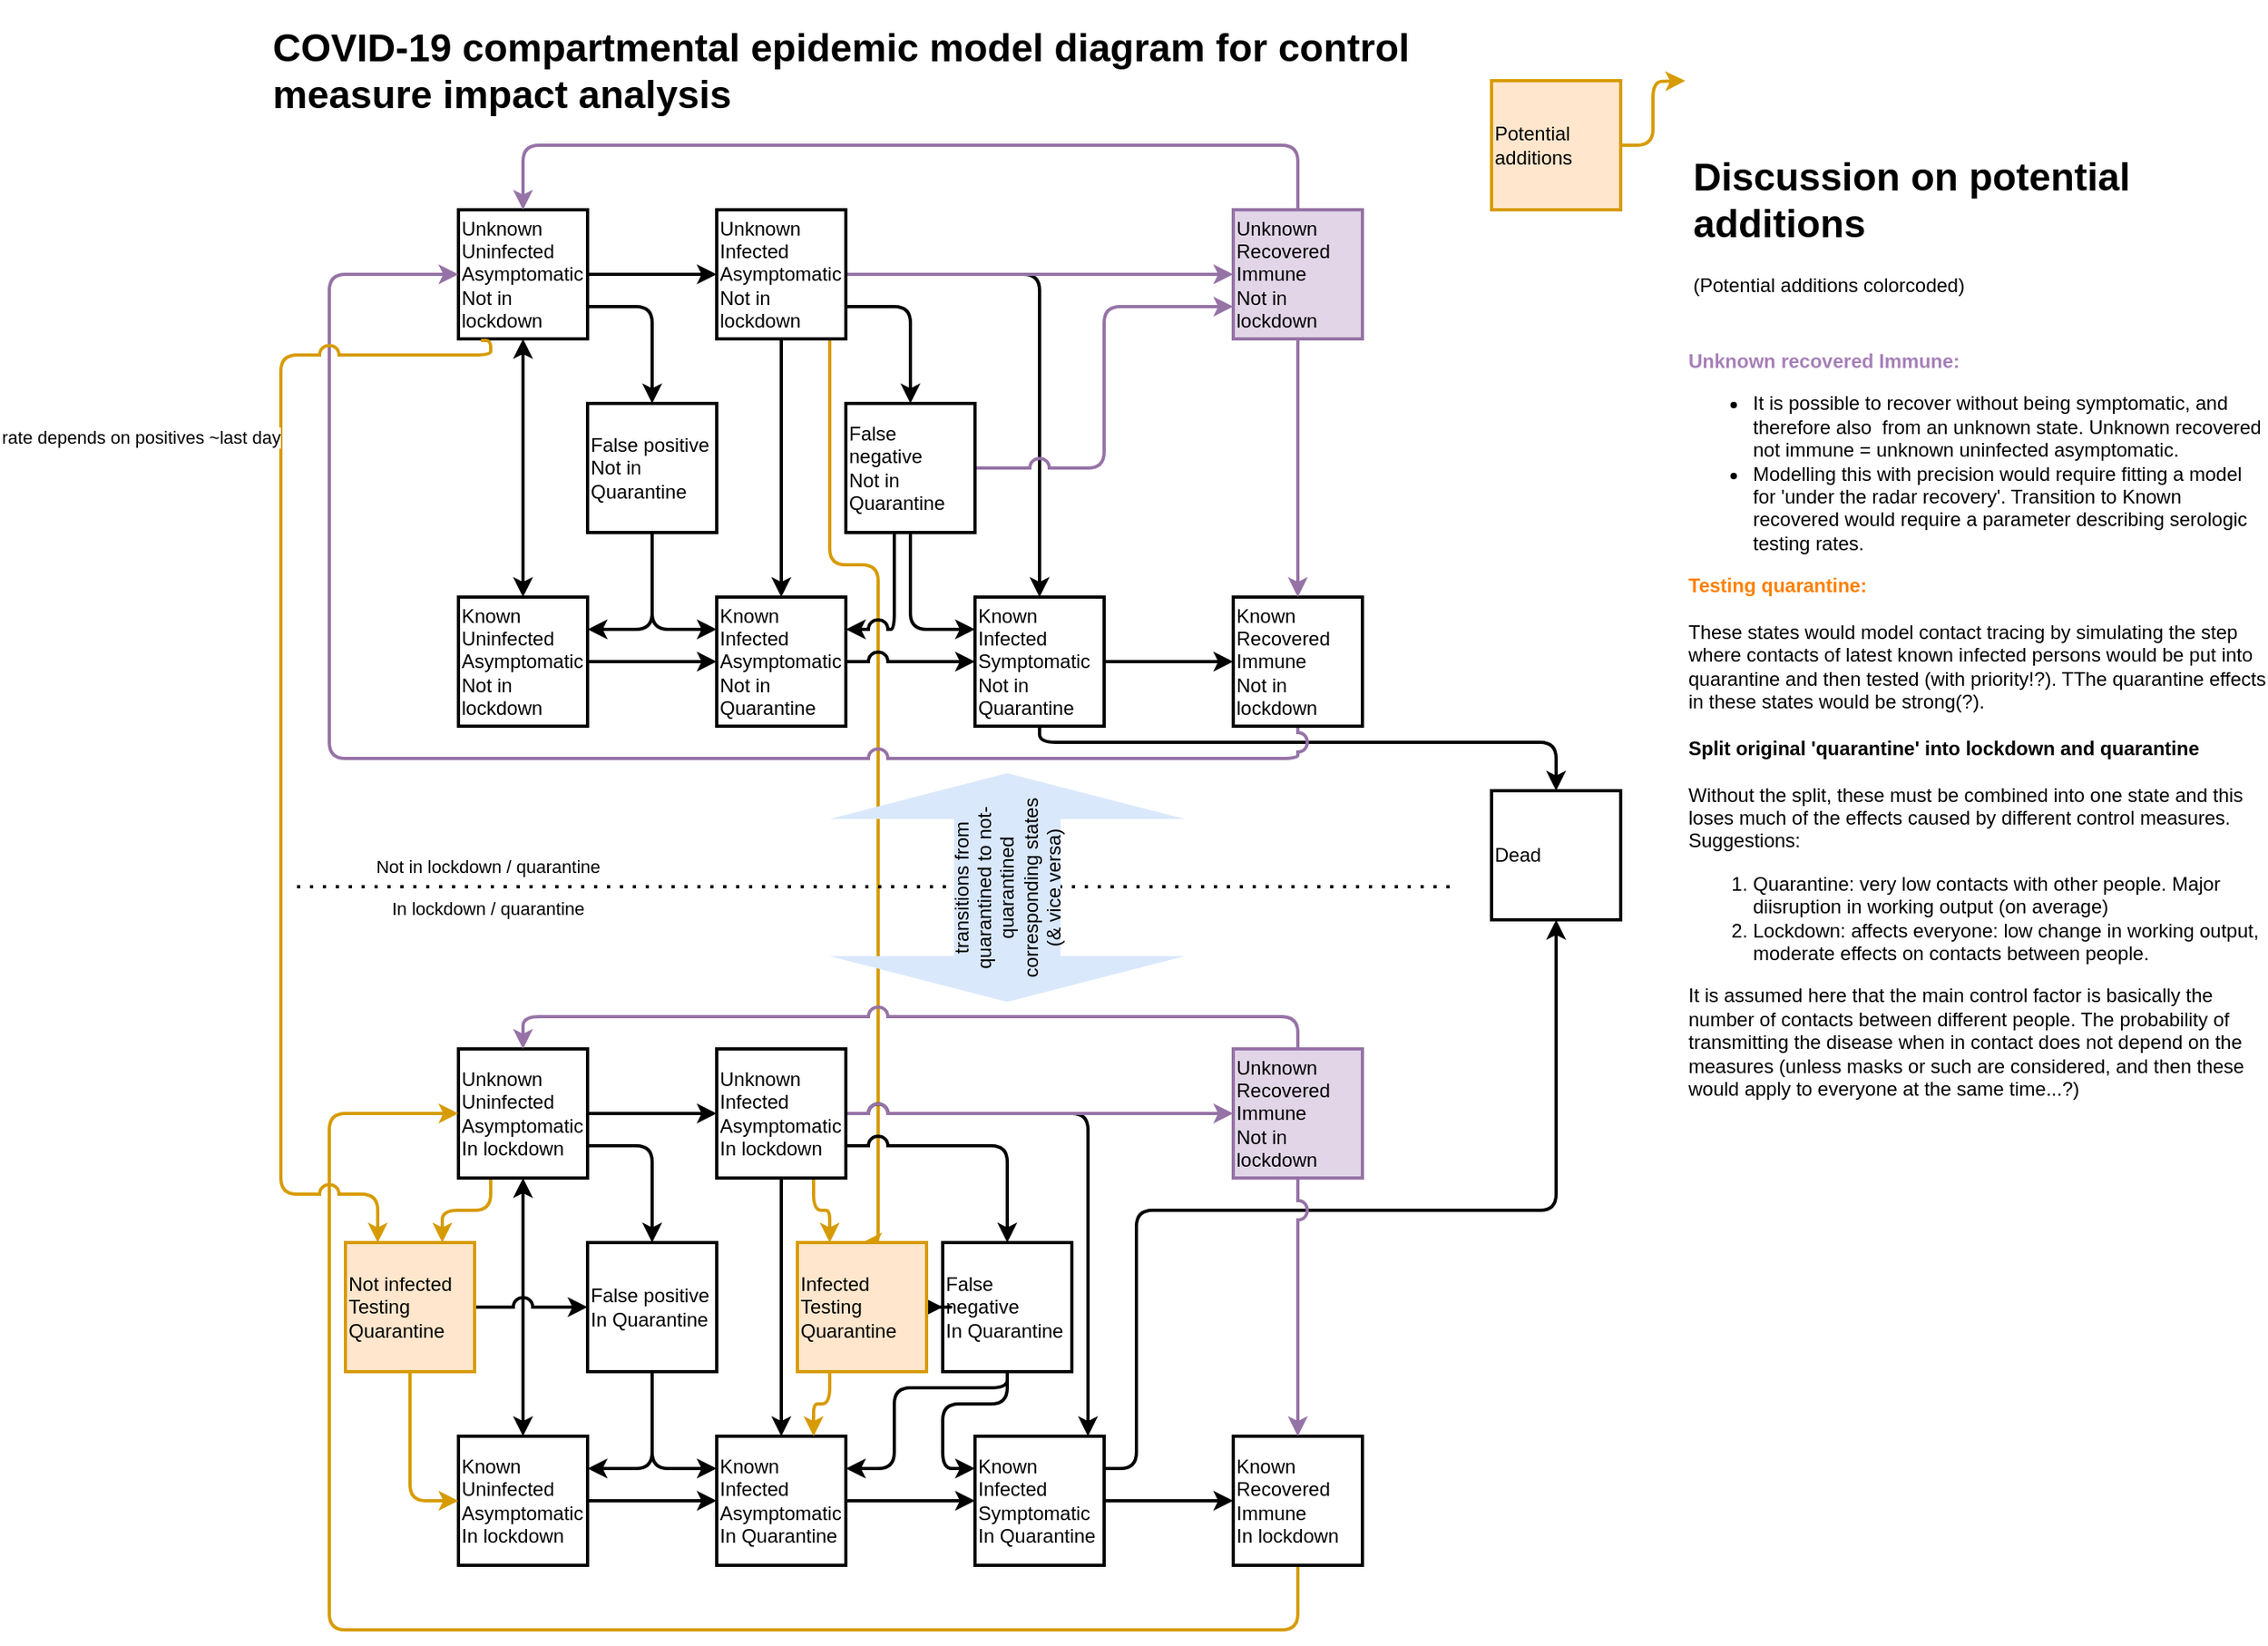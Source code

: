 <mxfile version="13.6.2" type="device" pages="3"><diagram id="ZYUIicswylzh_rdNQMHj" name="Model_diagram"><mxGraphModel dx="2524" dy="511" grid="1" gridSize="10" guides="1" tooltips="1" connect="1" arrows="1" fold="1" page="1" pageScale="1" pageWidth="1654" pageHeight="1169" math="0" shadow="0"><root><mxCell id="x8KmFHm5Vm_fgjGWSFDS-0"/><mxCell id="x8KmFHm5Vm_fgjGWSFDS-1" parent="x8KmFHm5Vm_fgjGWSFDS-0"/><mxCell id="omJxfnBMMsD-02ZWvqyS-0" value="&lt;h1&gt;COVID-19 compartmental epidemic model diagram for control measure impact analysis&lt;br&gt;&lt;/h1&gt;" style="text;html=1;strokeColor=none;fillColor=none;spacing=5;spacingTop=-20;whiteSpace=wrap;overflow=hidden;rounded=0;dashed=1;align=left;verticalAlign=top;" parent="x8KmFHm5Vm_fgjGWSFDS-1" vertex="1"><mxGeometry x="40" y="40" width="780" height="70" as="geometry"/></mxCell><mxCell id="SBVmqfrQeAcM8AfrScpC-2" value="" style="edgeStyle=orthogonalEdgeStyle;rounded=1;jumpStyle=arc;jumpSize=10;orthogonalLoop=1;jettySize=auto;html=1;strokeWidth=2;" parent="x8KmFHm5Vm_fgjGWSFDS-1" source="SBVmqfrQeAcM8AfrScpC-0" target="SBVmqfrQeAcM8AfrScpC-1" edge="1"><mxGeometry relative="1" as="geometry"/></mxCell><mxCell id="SBVmqfrQeAcM8AfrScpC-4" value="" style="edgeStyle=orthogonalEdgeStyle;rounded=1;jumpStyle=arc;jumpSize=10;orthogonalLoop=1;jettySize=auto;html=1;strokeWidth=2;startArrow=classic;startFill=1;" parent="x8KmFHm5Vm_fgjGWSFDS-1" source="SBVmqfrQeAcM8AfrScpC-0" target="SBVmqfrQeAcM8AfrScpC-3" edge="1"><mxGeometry relative="1" as="geometry"/></mxCell><mxCell id="SBVmqfrQeAcM8AfrScpC-47" style="edgeStyle=orthogonalEdgeStyle;rounded=1;jumpStyle=arc;jumpSize=10;orthogonalLoop=1;jettySize=auto;html=1;exitX=1;exitY=0.75;exitDx=0;exitDy=0;strokeWidth=2;" parent="x8KmFHm5Vm_fgjGWSFDS-1" source="SBVmqfrQeAcM8AfrScpC-0" target="SBVmqfrQeAcM8AfrScpC-43" edge="1"><mxGeometry relative="1" as="geometry"/></mxCell><mxCell id="SBVmqfrQeAcM8AfrScpC-0" value="Unknown&lt;br&gt;Uninfected&lt;br&gt;Asymptomatic&lt;br&gt;Not in lockdown" style="whiteSpace=wrap;html=1;aspect=fixed;strokeWidth=2;fillColor=#ffffff;align=left;rounded=0;" parent="x8KmFHm5Vm_fgjGWSFDS-1" vertex="1"><mxGeometry x="160" y="160" width="80" height="80" as="geometry"/></mxCell><mxCell id="SBVmqfrQeAcM8AfrScpC-6" value="" style="edgeStyle=orthogonalEdgeStyle;rounded=1;jumpStyle=arc;jumpSize=10;orthogonalLoop=1;jettySize=auto;html=1;strokeWidth=2;" parent="x8KmFHm5Vm_fgjGWSFDS-1" source="SBVmqfrQeAcM8AfrScpC-1" target="SBVmqfrQeAcM8AfrScpC-5" edge="1"><mxGeometry relative="1" as="geometry"/></mxCell><mxCell id="SBVmqfrQeAcM8AfrScpC-14" style="edgeStyle=orthogonalEdgeStyle;rounded=1;jumpStyle=arc;jumpSize=10;orthogonalLoop=1;jettySize=auto;html=1;entryX=0.5;entryY=0;entryDx=0;entryDy=0;strokeWidth=2;" parent="x8KmFHm5Vm_fgjGWSFDS-1" source="SBVmqfrQeAcM8AfrScpC-1" target="SBVmqfrQeAcM8AfrScpC-9" edge="1"><mxGeometry relative="1" as="geometry"/></mxCell><mxCell id="SBVmqfrQeAcM8AfrScpC-17" style="edgeStyle=orthogonalEdgeStyle;rounded=1;jumpStyle=arc;jumpSize=10;orthogonalLoop=1;jettySize=auto;html=1;strokeWidth=2;fillColor=#e1d5e7;strokeColor=#9673a6;" parent="x8KmFHm5Vm_fgjGWSFDS-1" source="SBVmqfrQeAcM8AfrScpC-1" target="SBVmqfrQeAcM8AfrScpC-16" edge="1"><mxGeometry relative="1" as="geometry"/></mxCell><mxCell id="SBVmqfrQeAcM8AfrScpC-46" style="edgeStyle=orthogonalEdgeStyle;rounded=1;jumpStyle=arc;jumpSize=10;orthogonalLoop=1;jettySize=auto;html=1;exitX=1;exitY=0.75;exitDx=0;exitDy=0;entryX=0.5;entryY=0;entryDx=0;entryDy=0;strokeWidth=2;" parent="x8KmFHm5Vm_fgjGWSFDS-1" source="SBVmqfrQeAcM8AfrScpC-1" target="SBVmqfrQeAcM8AfrScpC-45" edge="1"><mxGeometry relative="1" as="geometry"/></mxCell><mxCell id="SBVmqfrQeAcM8AfrScpC-78" style="edgeStyle=orthogonalEdgeStyle;rounded=1;jumpStyle=arc;jumpSize=10;orthogonalLoop=1;jettySize=auto;html=1;entryX=0.5;entryY=0;entryDx=0;entryDy=0;strokeWidth=2;fillColor=#ffe6cc;strokeColor=#d79b00;" parent="x8KmFHm5Vm_fgjGWSFDS-1" source="SBVmqfrQeAcM8AfrScpC-1" target="SBVmqfrQeAcM8AfrScpC-74" edge="1"><mxGeometry relative="1" as="geometry"><Array as="points"><mxPoint x="390" y="380"/><mxPoint x="420" y="380"/><mxPoint x="420" y="800"/></Array></mxGeometry></mxCell><mxCell id="SBVmqfrQeAcM8AfrScpC-1" value="Unknown&lt;br&gt;Infected&lt;br&gt;Asymptomatic&lt;br&gt;Not in lockdown" style="whiteSpace=wrap;html=1;aspect=fixed;strokeWidth=2;fillColor=#ffffff;align=left;rounded=0;" parent="x8KmFHm5Vm_fgjGWSFDS-1" vertex="1"><mxGeometry x="320" y="160" width="80" height="80" as="geometry"/></mxCell><mxCell id="SBVmqfrQeAcM8AfrScpC-11" style="edgeStyle=orthogonalEdgeStyle;rounded=1;jumpStyle=arc;jumpSize=10;orthogonalLoop=1;jettySize=auto;html=1;strokeWidth=2;" parent="x8KmFHm5Vm_fgjGWSFDS-1" source="SBVmqfrQeAcM8AfrScpC-3" target="SBVmqfrQeAcM8AfrScpC-5" edge="1"><mxGeometry relative="1" as="geometry"/></mxCell><mxCell id="SBVmqfrQeAcM8AfrScpC-3" value="Known&lt;br&gt;Uninfected&lt;br&gt;Asymptomatic&lt;br&gt;Not in lockdown" style="whiteSpace=wrap;html=1;aspect=fixed;strokeWidth=2;fillColor=#ffffff;align=left;rounded=0;" parent="x8KmFHm5Vm_fgjGWSFDS-1" vertex="1"><mxGeometry x="160" y="400" width="80" height="80" as="geometry"/></mxCell><mxCell id="SBVmqfrQeAcM8AfrScpC-10" value="" style="edgeStyle=orthogonalEdgeStyle;rounded=1;jumpStyle=arc;jumpSize=10;orthogonalLoop=1;jettySize=auto;html=1;strokeWidth=2;" parent="x8KmFHm5Vm_fgjGWSFDS-1" source="SBVmqfrQeAcM8AfrScpC-5" target="SBVmqfrQeAcM8AfrScpC-9" edge="1"><mxGeometry relative="1" as="geometry"/></mxCell><mxCell id="SBVmqfrQeAcM8AfrScpC-5" value="Known&lt;br&gt;Infected&lt;br&gt;Asymptomatic&lt;br&gt;Not in Quarantine" style="whiteSpace=wrap;html=1;aspect=fixed;strokeWidth=2;fillColor=#ffffff;align=left;rounded=0;" parent="x8KmFHm5Vm_fgjGWSFDS-1" vertex="1"><mxGeometry x="320" y="400" width="80" height="80" as="geometry"/></mxCell><mxCell id="SBVmqfrQeAcM8AfrScpC-13" value="" style="edgeStyle=orthogonalEdgeStyle;rounded=1;jumpStyle=arc;jumpSize=10;orthogonalLoop=1;jettySize=auto;html=1;strokeWidth=2;" parent="x8KmFHm5Vm_fgjGWSFDS-1" source="SBVmqfrQeAcM8AfrScpC-9" target="SBVmqfrQeAcM8AfrScpC-12" edge="1"><mxGeometry relative="1" as="geometry"/></mxCell><mxCell id="SBVmqfrQeAcM8AfrScpC-40" style="edgeStyle=orthogonalEdgeStyle;rounded=1;jumpStyle=arc;jumpSize=10;orthogonalLoop=1;jettySize=auto;html=1;entryX=0.5;entryY=0;entryDx=0;entryDy=0;strokeWidth=2;" parent="x8KmFHm5Vm_fgjGWSFDS-1" source="SBVmqfrQeAcM8AfrScpC-9" target="SBVmqfrQeAcM8AfrScpC-21" edge="1"><mxGeometry relative="1" as="geometry"><Array as="points"><mxPoint x="520" y="490"/><mxPoint x="840" y="490"/></Array></mxGeometry></mxCell><mxCell id="SBVmqfrQeAcM8AfrScpC-9" value="Known&lt;br&gt;Infected&lt;br&gt;Symptomatic&lt;br&gt;Not in Quarantine" style="whiteSpace=wrap;html=1;aspect=fixed;strokeWidth=2;fillColor=#ffffff;align=left;rounded=0;" parent="x8KmFHm5Vm_fgjGWSFDS-1" vertex="1"><mxGeometry x="480" y="400" width="80" height="80" as="geometry"/></mxCell><mxCell id="SBVmqfrQeAcM8AfrScpC-19" style="edgeStyle=orthogonalEdgeStyle;rounded=1;jumpStyle=arc;jumpSize=10;orthogonalLoop=1;jettySize=auto;html=1;entryX=0;entryY=0.5;entryDx=0;entryDy=0;strokeWidth=2;fillColor=#e1d5e7;strokeColor=#9673a6;" parent="x8KmFHm5Vm_fgjGWSFDS-1" source="SBVmqfrQeAcM8AfrScpC-12" target="SBVmqfrQeAcM8AfrScpC-0" edge="1"><mxGeometry relative="1" as="geometry"><Array as="points"><mxPoint x="680" y="500"/><mxPoint x="80" y="500"/><mxPoint x="80" y="200"/></Array></mxGeometry></mxCell><mxCell id="SBVmqfrQeAcM8AfrScpC-12" value="Known&lt;br&gt;Recovered&lt;br&gt;Immune&lt;br&gt;Not in lockdown" style="whiteSpace=wrap;html=1;aspect=fixed;strokeWidth=2;fillColor=#ffffff;align=left;rounded=0;" parent="x8KmFHm5Vm_fgjGWSFDS-1" vertex="1"><mxGeometry x="640" y="400" width="80" height="80" as="geometry"/></mxCell><mxCell id="SBVmqfrQeAcM8AfrScpC-18" style="edgeStyle=orthogonalEdgeStyle;rounded=1;jumpStyle=arc;jumpSize=10;orthogonalLoop=1;jettySize=auto;html=1;strokeWidth=2;fillColor=#e1d5e7;strokeColor=#9673a6;" parent="x8KmFHm5Vm_fgjGWSFDS-1" source="SBVmqfrQeAcM8AfrScpC-16" target="SBVmqfrQeAcM8AfrScpC-12" edge="1"><mxGeometry relative="1" as="geometry"/></mxCell><mxCell id="SBVmqfrQeAcM8AfrScpC-20" style="edgeStyle=orthogonalEdgeStyle;rounded=1;jumpStyle=arc;jumpSize=10;orthogonalLoop=1;jettySize=auto;html=1;entryX=0.5;entryY=0;entryDx=0;entryDy=0;strokeWidth=2;fillColor=#e1d5e7;strokeColor=#9673a6;" parent="x8KmFHm5Vm_fgjGWSFDS-1" source="SBVmqfrQeAcM8AfrScpC-16" target="SBVmqfrQeAcM8AfrScpC-0" edge="1"><mxGeometry relative="1" as="geometry"><Array as="points"><mxPoint x="680" y="120"/><mxPoint x="200" y="120"/></Array></mxGeometry></mxCell><mxCell id="SBVmqfrQeAcM8AfrScpC-16" value="Unknown&lt;br&gt;Recovered&lt;br&gt;Immune&lt;br&gt;Not in lockdown" style="whiteSpace=wrap;html=1;aspect=fixed;strokeWidth=2;fillColor=#e1d5e7;align=left;rounded=0;strokeColor=#9673a6;" parent="x8KmFHm5Vm_fgjGWSFDS-1" vertex="1"><mxGeometry x="640" y="160" width="80" height="80" as="geometry"/></mxCell><mxCell id="SBVmqfrQeAcM8AfrScpC-21" value="Dead" style="whiteSpace=wrap;html=1;aspect=fixed;strokeWidth=2;fillColor=#ffffff;align=left;rounded=0;" parent="x8KmFHm5Vm_fgjGWSFDS-1" vertex="1"><mxGeometry x="800" y="520" width="80" height="80" as="geometry"/></mxCell><mxCell id="SBVmqfrQeAcM8AfrScpC-22" value="" style="edgeStyle=orthogonalEdgeStyle;rounded=1;jumpStyle=arc;jumpSize=10;orthogonalLoop=1;jettySize=auto;html=1;strokeWidth=2;" parent="x8KmFHm5Vm_fgjGWSFDS-1" source="SBVmqfrQeAcM8AfrScpC-24" target="SBVmqfrQeAcM8AfrScpC-28" edge="1"><mxGeometry relative="1" as="geometry"/></mxCell><mxCell id="SBVmqfrQeAcM8AfrScpC-23" value="" style="edgeStyle=orthogonalEdgeStyle;rounded=1;jumpStyle=arc;jumpSize=10;orthogonalLoop=1;jettySize=auto;html=1;strokeWidth=2;startArrow=classic;startFill=1;" parent="x8KmFHm5Vm_fgjGWSFDS-1" source="SBVmqfrQeAcM8AfrScpC-24" target="SBVmqfrQeAcM8AfrScpC-30" edge="1"><mxGeometry relative="1" as="geometry"/></mxCell><mxCell id="SBVmqfrQeAcM8AfrScpC-51" style="edgeStyle=orthogonalEdgeStyle;rounded=1;jumpStyle=arc;jumpSize=10;orthogonalLoop=1;jettySize=auto;html=1;exitX=1;exitY=0.75;exitDx=0;exitDy=0;strokeWidth=2;" parent="x8KmFHm5Vm_fgjGWSFDS-1" source="SBVmqfrQeAcM8AfrScpC-24" target="SBVmqfrQeAcM8AfrScpC-42" edge="1"><mxGeometry relative="1" as="geometry"/></mxCell><mxCell id="SBVmqfrQeAcM8AfrScpC-71" style="edgeStyle=orthogonalEdgeStyle;rounded=1;jumpStyle=arc;jumpSize=10;orthogonalLoop=1;jettySize=auto;html=1;exitX=0.25;exitY=1;exitDx=0;exitDy=0;entryX=0.75;entryY=0;entryDx=0;entryDy=0;strokeWidth=2;fillColor=#ffe6cc;strokeColor=#d79b00;" parent="x8KmFHm5Vm_fgjGWSFDS-1" source="SBVmqfrQeAcM8AfrScpC-24" target="SBVmqfrQeAcM8AfrScpC-68" edge="1"><mxGeometry relative="1" as="geometry"/></mxCell><mxCell id="SBVmqfrQeAcM8AfrScpC-24" value="Unknown&lt;br&gt;Uninfected&lt;br&gt;Asymptomatic&lt;br&gt;In lockdown" style="whiteSpace=wrap;html=1;aspect=fixed;strokeWidth=2;fillColor=#ffffff;align=left;rounded=0;" parent="x8KmFHm5Vm_fgjGWSFDS-1" vertex="1"><mxGeometry x="160" y="680" width="80" height="80" as="geometry"/></mxCell><mxCell id="SBVmqfrQeAcM8AfrScpC-25" value="" style="edgeStyle=orthogonalEdgeStyle;rounded=1;jumpStyle=arc;jumpSize=10;orthogonalLoop=1;jettySize=auto;html=1;strokeWidth=2;" parent="x8KmFHm5Vm_fgjGWSFDS-1" source="SBVmqfrQeAcM8AfrScpC-28" target="SBVmqfrQeAcM8AfrScpC-32" edge="1"><mxGeometry relative="1" as="geometry"/></mxCell><mxCell id="SBVmqfrQeAcM8AfrScpC-26" style="edgeStyle=orthogonalEdgeStyle;rounded=1;jumpStyle=arc;jumpSize=10;orthogonalLoop=1;jettySize=auto;html=1;entryX=0.875;entryY=0;entryDx=0;entryDy=0;strokeWidth=2;entryPerimeter=0;" parent="x8KmFHm5Vm_fgjGWSFDS-1" source="SBVmqfrQeAcM8AfrScpC-28" target="SBVmqfrQeAcM8AfrScpC-34" edge="1"><mxGeometry relative="1" as="geometry"><Array as="points"><mxPoint x="550" y="720"/></Array></mxGeometry></mxCell><mxCell id="SBVmqfrQeAcM8AfrScpC-27" style="edgeStyle=orthogonalEdgeStyle;rounded=1;jumpStyle=arc;jumpSize=10;orthogonalLoop=1;jettySize=auto;html=1;strokeWidth=2;fillColor=#e1d5e7;strokeColor=#9673a6;" parent="x8KmFHm5Vm_fgjGWSFDS-1" source="SBVmqfrQeAcM8AfrScpC-28" target="SBVmqfrQeAcM8AfrScpC-39" edge="1"><mxGeometry relative="1" as="geometry"/></mxCell><mxCell id="SBVmqfrQeAcM8AfrScpC-54" style="edgeStyle=orthogonalEdgeStyle;rounded=1;jumpStyle=arc;jumpSize=10;orthogonalLoop=1;jettySize=auto;html=1;entryX=0.5;entryY=0;entryDx=0;entryDy=0;strokeWidth=2;exitX=1;exitY=0.75;exitDx=0;exitDy=0;" parent="x8KmFHm5Vm_fgjGWSFDS-1" source="SBVmqfrQeAcM8AfrScpC-28" target="SBVmqfrQeAcM8AfrScpC-44" edge="1"><mxGeometry relative="1" as="geometry"/></mxCell><mxCell id="SBVmqfrQeAcM8AfrScpC-75" style="edgeStyle=orthogonalEdgeStyle;rounded=1;jumpStyle=arc;jumpSize=10;orthogonalLoop=1;jettySize=auto;html=1;exitX=0.75;exitY=1;exitDx=0;exitDy=0;entryX=0.25;entryY=0;entryDx=0;entryDy=0;strokeWidth=2;fillColor=#ffe6cc;strokeColor=#d79b00;" parent="x8KmFHm5Vm_fgjGWSFDS-1" source="SBVmqfrQeAcM8AfrScpC-28" target="SBVmqfrQeAcM8AfrScpC-74" edge="1"><mxGeometry relative="1" as="geometry"/></mxCell><mxCell id="SBVmqfrQeAcM8AfrScpC-28" value="Unknown&lt;br&gt;Infected&lt;br&gt;Asymptomatic&lt;br&gt;In lockdown" style="whiteSpace=wrap;html=1;aspect=fixed;strokeWidth=2;fillColor=#ffffff;align=left;rounded=0;" parent="x8KmFHm5Vm_fgjGWSFDS-1" vertex="1"><mxGeometry x="320" y="680" width="80" height="80" as="geometry"/></mxCell><mxCell id="SBVmqfrQeAcM8AfrScpC-29" style="edgeStyle=orthogonalEdgeStyle;rounded=1;jumpStyle=arc;jumpSize=10;orthogonalLoop=1;jettySize=auto;html=1;strokeWidth=2;" parent="x8KmFHm5Vm_fgjGWSFDS-1" source="SBVmqfrQeAcM8AfrScpC-30" target="SBVmqfrQeAcM8AfrScpC-32" edge="1"><mxGeometry relative="1" as="geometry"/></mxCell><mxCell id="SBVmqfrQeAcM8AfrScpC-30" value="Known&lt;br&gt;Uninfected&lt;br&gt;Asymptomatic&lt;br&gt;In lockdown" style="whiteSpace=wrap;html=1;aspect=fixed;strokeWidth=2;fillColor=#ffffff;align=left;rounded=0;" parent="x8KmFHm5Vm_fgjGWSFDS-1" vertex="1"><mxGeometry x="160" y="920" width="80" height="80" as="geometry"/></mxCell><mxCell id="SBVmqfrQeAcM8AfrScpC-31" value="" style="edgeStyle=orthogonalEdgeStyle;rounded=1;jumpStyle=arc;jumpSize=10;orthogonalLoop=1;jettySize=auto;html=1;strokeWidth=2;" parent="x8KmFHm5Vm_fgjGWSFDS-1" source="SBVmqfrQeAcM8AfrScpC-32" target="SBVmqfrQeAcM8AfrScpC-34" edge="1"><mxGeometry relative="1" as="geometry"/></mxCell><mxCell id="SBVmqfrQeAcM8AfrScpC-32" value="Known&lt;br&gt;Infected&lt;br&gt;Asymptomatic&lt;br&gt;In Quarantine" style="whiteSpace=wrap;html=1;aspect=fixed;strokeWidth=2;fillColor=#ffffff;align=left;rounded=0;" parent="x8KmFHm5Vm_fgjGWSFDS-1" vertex="1"><mxGeometry x="320" y="920" width="80" height="80" as="geometry"/></mxCell><mxCell id="SBVmqfrQeAcM8AfrScpC-33" value="" style="edgeStyle=orthogonalEdgeStyle;rounded=1;jumpStyle=arc;jumpSize=10;orthogonalLoop=1;jettySize=auto;html=1;strokeWidth=2;" parent="x8KmFHm5Vm_fgjGWSFDS-1" source="SBVmqfrQeAcM8AfrScpC-34" target="SBVmqfrQeAcM8AfrScpC-36" edge="1"><mxGeometry relative="1" as="geometry"/></mxCell><mxCell id="SBVmqfrQeAcM8AfrScpC-41" style="edgeStyle=orthogonalEdgeStyle;rounded=1;jumpStyle=arc;jumpSize=10;orthogonalLoop=1;jettySize=auto;html=1;exitX=1;exitY=0.25;exitDx=0;exitDy=0;entryX=0.5;entryY=1;entryDx=0;entryDy=0;strokeWidth=2;" parent="x8KmFHm5Vm_fgjGWSFDS-1" source="SBVmqfrQeAcM8AfrScpC-34" target="SBVmqfrQeAcM8AfrScpC-21" edge="1"><mxGeometry relative="1" as="geometry"><Array as="points"><mxPoint x="580" y="940"/><mxPoint x="580" y="780"/><mxPoint x="840" y="780"/></Array></mxGeometry></mxCell><mxCell id="SBVmqfrQeAcM8AfrScpC-34" value="Known&lt;br&gt;Infected&lt;br&gt;Symptomatic&lt;br&gt;In Quarantine" style="whiteSpace=wrap;html=1;aspect=fixed;strokeWidth=2;fillColor=#ffffff;align=left;rounded=0;" parent="x8KmFHm5Vm_fgjGWSFDS-1" vertex="1"><mxGeometry x="480" y="920" width="80" height="80" as="geometry"/></mxCell><mxCell id="SBVmqfrQeAcM8AfrScpC-35" style="edgeStyle=orthogonalEdgeStyle;rounded=1;jumpStyle=arc;jumpSize=10;orthogonalLoop=1;jettySize=auto;html=1;entryX=0;entryY=0.5;entryDx=0;entryDy=0;strokeWidth=2;fillColor=#ffe6cc;strokeColor=#d79b00;" parent="x8KmFHm5Vm_fgjGWSFDS-1" source="SBVmqfrQeAcM8AfrScpC-36" target="SBVmqfrQeAcM8AfrScpC-24" edge="1"><mxGeometry relative="1" as="geometry"><Array as="points"><mxPoint x="680" y="1040"/><mxPoint x="80" y="1040"/><mxPoint x="80" y="720"/></Array></mxGeometry></mxCell><mxCell id="SBVmqfrQeAcM8AfrScpC-36" value="Known&lt;br&gt;Recovered&lt;br&gt;Immune&lt;br&gt;In lockdown" style="whiteSpace=wrap;html=1;aspect=fixed;strokeWidth=2;fillColor=#ffffff;align=left;rounded=0;" parent="x8KmFHm5Vm_fgjGWSFDS-1" vertex="1"><mxGeometry x="640" y="920" width="80" height="80" as="geometry"/></mxCell><mxCell id="SBVmqfrQeAcM8AfrScpC-37" style="edgeStyle=orthogonalEdgeStyle;rounded=1;jumpStyle=arc;jumpSize=10;orthogonalLoop=1;jettySize=auto;html=1;strokeWidth=2;fillColor=#e1d5e7;strokeColor=#9673a6;" parent="x8KmFHm5Vm_fgjGWSFDS-1" source="SBVmqfrQeAcM8AfrScpC-39" target="SBVmqfrQeAcM8AfrScpC-36" edge="1"><mxGeometry relative="1" as="geometry"/></mxCell><mxCell id="SBVmqfrQeAcM8AfrScpC-38" style="edgeStyle=orthogonalEdgeStyle;rounded=1;jumpStyle=arc;jumpSize=10;orthogonalLoop=1;jettySize=auto;html=1;entryX=0.5;entryY=0;entryDx=0;entryDy=0;strokeWidth=2;fillColor=#e1d5e7;strokeColor=#9673a6;" parent="x8KmFHm5Vm_fgjGWSFDS-1" source="SBVmqfrQeAcM8AfrScpC-39" target="SBVmqfrQeAcM8AfrScpC-24" edge="1"><mxGeometry relative="1" as="geometry"><Array as="points"><mxPoint x="680" y="660"/><mxPoint x="200" y="660"/></Array></mxGeometry></mxCell><mxCell id="SBVmqfrQeAcM8AfrScpC-39" value="Unknown&lt;br&gt;Recovered&lt;br&gt;Immune&lt;br&gt;Not in lockdown" style="whiteSpace=wrap;html=1;aspect=fixed;strokeWidth=2;fillColor=#e1d5e7;align=left;rounded=0;strokeColor=#9673a6;" parent="x8KmFHm5Vm_fgjGWSFDS-1" vertex="1"><mxGeometry x="640" y="680" width="80" height="80" as="geometry"/></mxCell><mxCell id="SBVmqfrQeAcM8AfrScpC-52" style="edgeStyle=orthogonalEdgeStyle;rounded=1;jumpStyle=arc;jumpSize=10;orthogonalLoop=1;jettySize=auto;html=1;entryX=1;entryY=0.25;entryDx=0;entryDy=0;strokeWidth=2;" parent="x8KmFHm5Vm_fgjGWSFDS-1" source="SBVmqfrQeAcM8AfrScpC-42" target="SBVmqfrQeAcM8AfrScpC-30" edge="1"><mxGeometry relative="1" as="geometry"/></mxCell><mxCell id="SBVmqfrQeAcM8AfrScpC-53" style="edgeStyle=orthogonalEdgeStyle;rounded=1;jumpStyle=arc;jumpSize=10;orthogonalLoop=1;jettySize=auto;html=1;entryX=0;entryY=0.25;entryDx=0;entryDy=0;strokeWidth=2;" parent="x8KmFHm5Vm_fgjGWSFDS-1" source="SBVmqfrQeAcM8AfrScpC-42" target="SBVmqfrQeAcM8AfrScpC-32" edge="1"><mxGeometry relative="1" as="geometry"/></mxCell><mxCell id="SBVmqfrQeAcM8AfrScpC-42" value="False positive&lt;br&gt;In Quarantine" style="whiteSpace=wrap;html=1;aspect=fixed;strokeWidth=2;fillColor=#ffffff;align=left;rounded=0;" parent="x8KmFHm5Vm_fgjGWSFDS-1" vertex="1"><mxGeometry x="240" y="800" width="80" height="80" as="geometry"/></mxCell><mxCell id="SBVmqfrQeAcM8AfrScpC-49" style="edgeStyle=orthogonalEdgeStyle;rounded=1;jumpStyle=arc;jumpSize=10;orthogonalLoop=1;jettySize=auto;html=1;entryX=1;entryY=0.25;entryDx=0;entryDy=0;strokeWidth=2;" parent="x8KmFHm5Vm_fgjGWSFDS-1" source="SBVmqfrQeAcM8AfrScpC-43" target="SBVmqfrQeAcM8AfrScpC-3" edge="1"><mxGeometry relative="1" as="geometry"/></mxCell><mxCell id="SBVmqfrQeAcM8AfrScpC-50" style="edgeStyle=orthogonalEdgeStyle;rounded=1;jumpStyle=arc;jumpSize=10;orthogonalLoop=1;jettySize=auto;html=1;entryX=0;entryY=0.25;entryDx=0;entryDy=0;strokeWidth=2;" parent="x8KmFHm5Vm_fgjGWSFDS-1" source="SBVmqfrQeAcM8AfrScpC-43" target="SBVmqfrQeAcM8AfrScpC-5" edge="1"><mxGeometry relative="1" as="geometry"/></mxCell><mxCell id="SBVmqfrQeAcM8AfrScpC-43" value="False positive&lt;br&gt;Not in Quarantine" style="whiteSpace=wrap;html=1;aspect=fixed;strokeWidth=2;fillColor=#ffffff;align=left;rounded=0;" parent="x8KmFHm5Vm_fgjGWSFDS-1" vertex="1"><mxGeometry x="240" y="280" width="80" height="80" as="geometry"/></mxCell><mxCell id="SBVmqfrQeAcM8AfrScpC-55" style="edgeStyle=orthogonalEdgeStyle;rounded=1;jumpStyle=arc;jumpSize=10;orthogonalLoop=1;jettySize=auto;html=1;entryX=0;entryY=0.25;entryDx=0;entryDy=0;strokeWidth=2;" parent="x8KmFHm5Vm_fgjGWSFDS-1" source="SBVmqfrQeAcM8AfrScpC-44" target="SBVmqfrQeAcM8AfrScpC-34" edge="1"><mxGeometry relative="1" as="geometry"/></mxCell><mxCell id="SBVmqfrQeAcM8AfrScpC-85" style="edgeStyle=orthogonalEdgeStyle;rounded=1;jumpStyle=arc;jumpSize=10;orthogonalLoop=1;jettySize=auto;html=1;entryX=1;entryY=0.25;entryDx=0;entryDy=0;strokeWidth=2;" parent="x8KmFHm5Vm_fgjGWSFDS-1" source="SBVmqfrQeAcM8AfrScpC-44" target="SBVmqfrQeAcM8AfrScpC-32" edge="1"><mxGeometry relative="1" as="geometry"><Array as="points"><mxPoint x="500" y="890"/><mxPoint x="430" y="890"/><mxPoint x="430" y="940"/></Array></mxGeometry></mxCell><mxCell id="SBVmqfrQeAcM8AfrScpC-44" value="False negative&lt;br&gt;In Quarantine" style="whiteSpace=wrap;html=1;aspect=fixed;strokeWidth=2;fillColor=#ffffff;align=left;rounded=0;" parent="x8KmFHm5Vm_fgjGWSFDS-1" vertex="1"><mxGeometry x="460" y="800" width="80" height="80" as="geometry"/></mxCell><mxCell id="SBVmqfrQeAcM8AfrScpC-48" style="edgeStyle=orthogonalEdgeStyle;rounded=1;jumpStyle=arc;jumpSize=10;orthogonalLoop=1;jettySize=auto;html=1;entryX=0;entryY=0.25;entryDx=0;entryDy=0;strokeWidth=2;" parent="x8KmFHm5Vm_fgjGWSFDS-1" source="SBVmqfrQeAcM8AfrScpC-45" target="SBVmqfrQeAcM8AfrScpC-9" edge="1"><mxGeometry relative="1" as="geometry"/></mxCell><mxCell id="SBVmqfrQeAcM8AfrScpC-81" style="edgeStyle=orthogonalEdgeStyle;rounded=1;jumpStyle=arc;jumpSize=10;orthogonalLoop=1;jettySize=auto;html=1;entryX=1;entryY=0.25;entryDx=0;entryDy=0;strokeWidth=2;" parent="x8KmFHm5Vm_fgjGWSFDS-1" target="SBVmqfrQeAcM8AfrScpC-5" edge="1"><mxGeometry relative="1" as="geometry"><mxPoint x="430" y="360" as="sourcePoint"/><Array as="points"><mxPoint x="430" y="360"/><mxPoint x="430" y="420"/></Array></mxGeometry></mxCell><mxCell id="SBVmqfrQeAcM8AfrScpC-82" style="edgeStyle=orthogonalEdgeStyle;rounded=1;jumpStyle=arc;jumpSize=10;orthogonalLoop=1;jettySize=auto;html=1;entryX=0;entryY=0.75;entryDx=0;entryDy=0;strokeWidth=2;fillColor=#e1d5e7;strokeColor=#9673a6;" parent="x8KmFHm5Vm_fgjGWSFDS-1" source="SBVmqfrQeAcM8AfrScpC-45" target="SBVmqfrQeAcM8AfrScpC-16" edge="1"><mxGeometry relative="1" as="geometry"/></mxCell><mxCell id="SBVmqfrQeAcM8AfrScpC-45" value="False negative&lt;br&gt;Not in Quarantine" style="whiteSpace=wrap;html=1;aspect=fixed;strokeWidth=2;fillColor=#ffffff;align=left;rounded=0;" parent="x8KmFHm5Vm_fgjGWSFDS-1" vertex="1"><mxGeometry x="400" y="280" width="80" height="80" as="geometry"/></mxCell><mxCell id="SBVmqfrQeAcM8AfrScpC-56" value="" style="endArrow=none;dashed=1;html=1;dashPattern=1 3;strokeWidth=2;" parent="x8KmFHm5Vm_fgjGWSFDS-1" edge="1"><mxGeometry width="50" height="50" relative="1" as="geometry"><mxPoint x="60" y="579.5" as="sourcePoint"/><mxPoint x="780" y="579.5" as="targetPoint"/></mxGeometry></mxCell><mxCell id="SBVmqfrQeAcM8AfrScpC-57" value="Not in lockdown / quarantine&lt;br&gt;&lt;br&gt;In lockdown / quarantine" style="edgeLabel;html=1;align=center;verticalAlign=middle;resizable=0;points=[];labelBackgroundColor=none;" parent="SBVmqfrQeAcM8AfrScpC-56" vertex="1" connectable="0"><mxGeometry x="0.068" y="-1" relative="1" as="geometry"><mxPoint x="-266.67" y="-0.5" as="offset"/></mxGeometry></mxCell><mxCell id="SBVmqfrQeAcM8AfrScpC-59" value="transitions from quarantined to not-quarantined corresponding states &lt;br&gt;(&amp;amp; vice versa)" style="shape=doubleArrow;whiteSpace=wrap;html=1;rounded=0;labelBackgroundColor=none;strokeWidth=2;fillColor=#dae8fc;align=center;rotation=-90;strokeColor=none;" parent="x8KmFHm5Vm_fgjGWSFDS-1" vertex="1"><mxGeometry x="429.16" y="470" width="141.67" height="220" as="geometry"/></mxCell><mxCell id="SBVmqfrQeAcM8AfrScpC-72" style="edgeStyle=orthogonalEdgeStyle;rounded=1;jumpStyle=arc;jumpSize=10;orthogonalLoop=1;jettySize=auto;html=1;entryX=0;entryY=0.5;entryDx=0;entryDy=0;strokeWidth=2;" parent="x8KmFHm5Vm_fgjGWSFDS-1" source="SBVmqfrQeAcM8AfrScpC-68" target="SBVmqfrQeAcM8AfrScpC-42" edge="1"><mxGeometry relative="1" as="geometry"/></mxCell><mxCell id="SBVmqfrQeAcM8AfrScpC-73" style="edgeStyle=orthogonalEdgeStyle;rounded=1;jumpStyle=arc;jumpSize=10;orthogonalLoop=1;jettySize=auto;html=1;entryX=0;entryY=0.5;entryDx=0;entryDy=0;strokeWidth=2;fillColor=#ffe6cc;strokeColor=#d79b00;" parent="x8KmFHm5Vm_fgjGWSFDS-1" source="SBVmqfrQeAcM8AfrScpC-68" target="SBVmqfrQeAcM8AfrScpC-30" edge="1"><mxGeometry relative="1" as="geometry"/></mxCell><mxCell id="SBVmqfrQeAcM8AfrScpC-68" value="Not infected&lt;br&gt;Testing Quarantine" style="whiteSpace=wrap;html=1;aspect=fixed;strokeWidth=2;fillColor=#ffe6cc;align=left;rounded=0;strokeColor=#d79b00;" parent="x8KmFHm5Vm_fgjGWSFDS-1" vertex="1"><mxGeometry x="90" y="800" width="80" height="80" as="geometry"/></mxCell><mxCell id="SBVmqfrQeAcM8AfrScpC-69" style="edgeStyle=orthogonalEdgeStyle;rounded=1;jumpStyle=arc;jumpSize=10;orthogonalLoop=1;jettySize=auto;html=1;strokeWidth=2;exitX=0.175;exitY=1.013;exitDx=0;exitDy=0;exitPerimeter=0;entryX=0.25;entryY=0;entryDx=0;entryDy=0;fillColor=#ffe6cc;strokeColor=#d79b00;" parent="x8KmFHm5Vm_fgjGWSFDS-1" source="SBVmqfrQeAcM8AfrScpC-0" target="SBVmqfrQeAcM8AfrScpC-68" edge="1"><mxGeometry relative="1" as="geometry"><mxPoint x="180" y="310" as="sourcePoint"/><mxPoint x="130" y="280" as="targetPoint"/><Array as="points"><mxPoint x="180" y="241"/><mxPoint x="180" y="250"/><mxPoint x="50" y="250"/><mxPoint x="50" y="770"/><mxPoint x="110" y="770"/></Array></mxGeometry></mxCell><mxCell id="SBVmqfrQeAcM8AfrScpC-70" value="rate depends on positives ~last day" style="edgeLabel;html=1;align=right;verticalAlign=middle;resizable=0;points=[];" parent="SBVmqfrQeAcM8AfrScpC-69" vertex="1" connectable="0"><mxGeometry x="-0.5" y="-12" relative="1" as="geometry"><mxPoint x="12" y="6.43" as="offset"/></mxGeometry></mxCell><mxCell id="SBVmqfrQeAcM8AfrScpC-76" style="edgeStyle=orthogonalEdgeStyle;rounded=1;jumpStyle=arc;jumpSize=10;orthogonalLoop=1;jettySize=auto;html=1;exitX=0.25;exitY=1;exitDx=0;exitDy=0;entryX=0.75;entryY=0;entryDx=0;entryDy=0;strokeWidth=2;fillColor=#ffe6cc;strokeColor=#d79b00;" parent="x8KmFHm5Vm_fgjGWSFDS-1" source="SBVmqfrQeAcM8AfrScpC-74" target="SBVmqfrQeAcM8AfrScpC-32" edge="1"><mxGeometry relative="1" as="geometry"/></mxCell><mxCell id="SBVmqfrQeAcM8AfrScpC-77" style="edgeStyle=orthogonalEdgeStyle;rounded=1;jumpStyle=arc;jumpSize=10;orthogonalLoop=1;jettySize=auto;html=1;strokeWidth=2;" parent="x8KmFHm5Vm_fgjGWSFDS-1" source="SBVmqfrQeAcM8AfrScpC-74" target="SBVmqfrQeAcM8AfrScpC-44" edge="1"><mxGeometry relative="1" as="geometry"/></mxCell><mxCell id="SBVmqfrQeAcM8AfrScpC-74" value="Infected&lt;br&gt;Testing Quarantine" style="whiteSpace=wrap;html=1;aspect=fixed;strokeWidth=2;fillColor=#ffe6cc;align=left;rounded=0;strokeColor=#d79b00;" parent="x8KmFHm5Vm_fgjGWSFDS-1" vertex="1"><mxGeometry x="370" y="800" width="80" height="80" as="geometry"/></mxCell><mxCell id="SBVmqfrQeAcM8AfrScpC-79" value="&lt;b&gt;&lt;font color=&quot;#a680b8&quot;&gt;Unknown recovered Immune:&lt;/font&gt;&lt;br&gt;&lt;/b&gt;&lt;ul&gt;&lt;li&gt;It is possible to recover without being symptomatic, and therefore also&amp;nbsp; from an unknown state. Unknown recovered not immune = unknown uninfected asymptomatic.&lt;/li&gt;&lt;li&gt;Modelling this with precision would require fitting a model for 'under the radar recovery'. Transition to Known recovered would require a parameter describing serologic testing rates.&lt;/li&gt;&lt;/ul&gt;&lt;div&gt;&lt;b&gt;&lt;font color=&quot;#ff8000&quot;&gt;Testing quarantine:&lt;/font&gt;&lt;/b&gt;&lt;/div&gt;&lt;div&gt;&lt;br&gt;&lt;/div&gt;&lt;div&gt;These states would model contact tracing by simulating the step where contacts of latest known infected persons would be put into quarantine and then tested (with priority!?). TThe quarantine effects in these states would be strong(?).&lt;/div&gt;&lt;div&gt;&lt;br&gt;&lt;/div&gt;&lt;div&gt;&lt;b&gt;Split original 'quarantine' into lockdown and quarantine&lt;/b&gt;&lt;/div&gt;&lt;div&gt;&lt;b&gt;&lt;br&gt;&lt;/b&gt;&lt;/div&gt;&lt;div&gt;Without the split, these must be combined into one state and this loses much of the effects caused by different control measures. Suggestions:&lt;/div&gt;&lt;div&gt;&lt;ol&gt;&lt;li&gt;Quarantine: very low contacts with other people. Major diisruption in working output (on average)&lt;/li&gt;&lt;li&gt;Lockdown: affects everyone: low change in working output, moderate effects on contacts between people.&lt;/li&gt;&lt;/ol&gt;&lt;div&gt;It is assumed here that the main control factor is basically the number of contacts between different people. The probability of transmitting the disease when in contact does not depend on the measures (unless masks or such are considered, and then these would apply to everyone at the same time...?)&lt;/div&gt;&lt;/div&gt;&lt;div&gt;&lt;br&gt;&lt;/div&gt;" style="text;html=1;strokeColor=none;fillColor=none;align=left;verticalAlign=top;whiteSpace=wrap;rounded=0;labelBackgroundColor=none;" parent="x8KmFHm5Vm_fgjGWSFDS-1" vertex="1"><mxGeometry x="920" y="240" width="360" height="670" as="geometry"/></mxCell><mxCell id="SBVmqfrQeAcM8AfrScpC-80" value="&lt;h1&gt;Discussion on potential additions&lt;/h1&gt;&lt;p&gt;(Potential additions colorcoded)&lt;/p&gt;" style="text;html=1;strokeColor=none;fillColor=none;spacing=5;spacingTop=-20;whiteSpace=wrap;overflow=hidden;rounded=0;labelBackgroundColor=none;align=left;" parent="x8KmFHm5Vm_fgjGWSFDS-1" vertex="1"><mxGeometry x="920" y="120" width="360" height="120" as="geometry"/></mxCell><mxCell id="SBVmqfrQeAcM8AfrScpC-84" style="edgeStyle=orthogonalEdgeStyle;rounded=1;jumpStyle=arc;jumpSize=10;orthogonalLoop=1;jettySize=auto;html=1;strokeWidth=2;fillColor=#ffe6cc;strokeColor=#d79b00;" parent="x8KmFHm5Vm_fgjGWSFDS-1" source="SBVmqfrQeAcM8AfrScpC-83" edge="1"><mxGeometry relative="1" as="geometry"><mxPoint x="920" y="80" as="targetPoint"/></mxGeometry></mxCell><mxCell id="SBVmqfrQeAcM8AfrScpC-83" value="Potential additions" style="whiteSpace=wrap;html=1;aspect=fixed;strokeWidth=2;fillColor=#ffe6cc;align=left;rounded=0;strokeColor=#d79b00;" parent="x8KmFHm5Vm_fgjGWSFDS-1" vertex="1"><mxGeometry x="800" y="80" width="80" height="80" as="geometry"/></mxCell></root></mxGraphModel></diagram><diagram name="Full_process_diagram" id="fJ7M4lsKcnW1BsWvWqwx"><mxGraphModel dx="923" dy="1614" grid="1" gridSize="10" guides="1" tooltips="1" connect="1" arrows="1" fold="1" page="1" pageScale="1" pageWidth="1654" pageHeight="1169" math="0" shadow="0"><root><mxCell id="JR7OcCkY0-KlC2PTKj6t-0"/><mxCell id="JR7OcCkY0-KlC2PTKj6t-1" parent="JR7OcCkY0-KlC2PTKj6t-0"/><mxCell id="JR7OcCkY0-KlC2PTKj6t-2" value="Pool" style="swimlane;html=1;childLayout=stackLayout;resizeParent=1;resizeParentMax=0;horizontal=1;startSize=20;horizontalStack=0;" vertex="1" parent="JR7OcCkY0-KlC2PTKj6t-1"><mxGeometry x="70" y="140" width="980" height="510" as="geometry"/></mxCell><mxCell id="JR7OcCkY0-KlC2PTKj6t-3" value="Actual health status" style="swimlane;html=1;startSize=20;horizontal=0;" vertex="1" parent="JR7OcCkY0-KlC2PTKj6t-2"><mxGeometry y="20" width="980" height="210" as="geometry"/></mxCell><mxCell id="JR7OcCkY0-KlC2PTKj6t-4" style="edgeStyle=orthogonalEdgeStyle;rounded=0;orthogonalLoop=1;jettySize=auto;html=1;" edge="1" parent="JR7OcCkY0-KlC2PTKj6t-3" source="JR7OcCkY0-KlC2PTKj6t-8" target="JR7OcCkY0-KlC2PTKj6t-11"><mxGeometry relative="1" as="geometry"/></mxCell><mxCell id="JR7OcCkY0-KlC2PTKj6t-5" style="edgeStyle=orthogonalEdgeStyle;rounded=1;orthogonalLoop=1;jettySize=auto;html=1;entryX=0.867;entryY=1.033;entryDx=0;entryDy=0;entryPerimeter=0;exitX=0.7;exitY=0.983;exitDx=0;exitDy=0;exitPerimeter=0;" edge="1" parent="JR7OcCkY0-KlC2PTKj6t-3" source="JR7OcCkY0-KlC2PTKj6t-19" target="JR7OcCkY0-KlC2PTKj6t-13"><mxGeometry relative="1" as="geometry"><mxPoint x="680" y="143" as="sourcePoint"/><Array as="points"><mxPoint x="572" y="183"/><mxPoint x="102" y="183"/></Array></mxGeometry></mxCell><mxCell id="JR7OcCkY0-KlC2PTKj6t-6" value="Recovered, not immune = susceptible" style="edgeLabel;html=1;align=center;verticalAlign=middle;resizable=0;points=[];" vertex="1" connectable="0" parent="JR7OcCkY0-KlC2PTKj6t-5"><mxGeometry x="-0.688" y="-1" relative="1" as="geometry"><mxPoint x="-166.02" as="offset"/></mxGeometry></mxCell><mxCell id="JR7OcCkY0-KlC2PTKj6t-7" style="edgeStyle=orthogonalEdgeStyle;rounded=1;orthogonalLoop=1;jettySize=auto;html=1;entryX=0.517;entryY=1;entryDx=0;entryDy=0;entryPerimeter=0;exitX=0.533;exitY=0.983;exitDx=0;exitDy=0;exitPerimeter=0;" edge="1" parent="JR7OcCkY0-KlC2PTKj6t-3" source="JR7OcCkY0-KlC2PTKj6t-8" target="JR7OcCkY0-KlC2PTKj6t-19"><mxGeometry relative="1" as="geometry"/></mxCell><mxCell id="JR7OcCkY0-KlC2PTKj6t-67" value="Not &lt;br&gt;infected,&amp;nbsp;&lt;br&gt;severely&lt;br&gt;sympt." style="verticalLabelPosition=middle;verticalAlign=middle;html=1;shape=mxgraph.basic.rect;fillColor2=none;strokeWidth=1;size=20;indent=5;labelPosition=center;align=center;" vertex="1" parent="JR7OcCkY0-KlC2PTKj6t-3"><mxGeometry x="350" width="60" height="60" as="geometry"/></mxCell><mxCell id="JR7OcCkY0-KlC2PTKj6t-66" value="Not &lt;br&gt;infected,&amp;nbsp;&lt;br&gt;mildly&lt;br&gt;sympt." style="verticalLabelPosition=middle;verticalAlign=middle;html=1;shape=mxgraph.basic.rect;fillColor2=none;strokeWidth=1;size=20;indent=5;labelPosition=center;align=center;" vertex="1" parent="JR7OcCkY0-KlC2PTKj6t-3"><mxGeometry x="230" width="60" height="60" as="geometry"/></mxCell><mxCell id="JR7OcCkY0-KlC2PTKj6t-8" value="Infected, &lt;br&gt;non-sympt." style="verticalLabelPosition=middle;verticalAlign=middle;html=1;shape=mxgraph.basic.rect;fillColor2=none;strokeWidth=1;size=20;indent=5;labelPosition=center;align=center;" vertex="1" parent="JR7OcCkY0-KlC2PTKj6t-3"><mxGeometry x="170" y="83" width="60" height="60" as="geometry"/></mxCell><mxCell id="JR7OcCkY0-KlC2PTKj6t-9" style="edgeStyle=orthogonalEdgeStyle;rounded=1;orthogonalLoop=1;jettySize=auto;html=1;entryX=0.517;entryY=1;entryDx=0;entryDy=0;entryPerimeter=0;exitX=0.5;exitY=1;exitDx=0;exitDy=0;exitPerimeter=0;" edge="1" parent="JR7OcCkY0-KlC2PTKj6t-3" source="JR7OcCkY0-KlC2PTKj6t-11" target="JR7OcCkY0-KlC2PTKj6t-19"><mxGeometry relative="1" as="geometry"><mxPoint x="370" y="143" as="sourcePoint"/><Array as="points"><mxPoint x="320" y="163"/><mxPoint x="561" y="163"/></Array></mxGeometry></mxCell><mxCell id="JR7OcCkY0-KlC2PTKj6t-10" style="edgeStyle=orthogonalEdgeStyle;rounded=0;orthogonalLoop=1;jettySize=auto;html=1;entryX=-0.067;entryY=0.5;entryDx=0;entryDy=0;entryPerimeter=0;" edge="1" parent="JR7OcCkY0-KlC2PTKj6t-3" source="JR7OcCkY0-KlC2PTKj6t-11" target="JR7OcCkY0-KlC2PTKj6t-17"><mxGeometry relative="1" as="geometry"/></mxCell><mxCell id="JR7OcCkY0-KlC2PTKj6t-11" value="Infected,&amp;nbsp;&lt;br&gt;mildly&lt;br&gt;sympt." style="verticalLabelPosition=middle;verticalAlign=middle;html=1;shape=mxgraph.basic.rect;fillColor2=none;strokeWidth=1;size=20;indent=5;labelPosition=center;align=center;" vertex="1" parent="JR7OcCkY0-KlC2PTKj6t-3"><mxGeometry x="290" y="83" width="60" height="60" as="geometry"/></mxCell><mxCell id="JR7OcCkY0-KlC2PTKj6t-12" style="edgeStyle=orthogonalEdgeStyle;rounded=0;orthogonalLoop=1;jettySize=auto;html=1;" edge="1" parent="JR7OcCkY0-KlC2PTKj6t-3" source="JR7OcCkY0-KlC2PTKj6t-13" target="JR7OcCkY0-KlC2PTKj6t-8"><mxGeometry relative="1" as="geometry"/></mxCell><mxCell id="JR7OcCkY0-KlC2PTKj6t-13" value="Not infected" style="verticalLabelPosition=middle;verticalAlign=middle;html=1;shape=mxgraph.basic.rect;fillColor2=none;strokeWidth=1;size=20;indent=5;labelPosition=center;align=center;" vertex="1" parent="JR7OcCkY0-KlC2PTKj6t-3"><mxGeometry x="50" y="83" width="60" height="60" as="geometry"/></mxCell><mxCell id="JR7OcCkY0-KlC2PTKj6t-14" style="edgeStyle=orthogonalEdgeStyle;rounded=0;orthogonalLoop=1;jettySize=auto;html=1;entryX=-0.017;entryY=0.5;entryDx=0;entryDy=0;entryPerimeter=0;" edge="1" parent="JR7OcCkY0-KlC2PTKj6t-3" source="JR7OcCkY0-KlC2PTKj6t-17" target="JR7OcCkY0-KlC2PTKj6t-19"><mxGeometry relative="1" as="geometry"/></mxCell><mxCell id="JR7OcCkY0-KlC2PTKj6t-15" style="edgeStyle=orthogonalEdgeStyle;rounded=1;orthogonalLoop=1;jettySize=auto;html=1;entryX=0.517;entryY=1.017;entryDx=0;entryDy=0;entryPerimeter=0;exitX=0.5;exitY=1;exitDx=0;exitDy=0;exitPerimeter=0;" edge="1" parent="JR7OcCkY0-KlC2PTKj6t-3" source="JR7OcCkY0-KlC2PTKj6t-17" target="JR7OcCkY0-KlC2PTKj6t-19"><mxGeometry relative="1" as="geometry"/></mxCell><mxCell id="JR7OcCkY0-KlC2PTKj6t-16" style="edgeStyle=orthogonalEdgeStyle;rounded=1;orthogonalLoop=1;jettySize=auto;html=1;entryX=0.517;entryY=0.017;entryDx=0;entryDy=0;entryPerimeter=0;exitX=0.5;exitY=0;exitDx=0;exitDy=0;exitPerimeter=0;" edge="1" parent="JR7OcCkY0-KlC2PTKj6t-3" source="JR7OcCkY0-KlC2PTKj6t-17" target="JR7OcCkY0-KlC2PTKj6t-20"><mxGeometry relative="1" as="geometry"/></mxCell><mxCell id="JR7OcCkY0-KlC2PTKj6t-17" value="Infected,&amp;nbsp;&lt;br&gt;severely&lt;br&gt;sympt." style="verticalLabelPosition=middle;verticalAlign=middle;html=1;shape=mxgraph.basic.rect;fillColor2=none;strokeWidth=1;size=20;indent=5;labelPosition=center;align=center;" vertex="1" parent="JR7OcCkY0-KlC2PTKj6t-3"><mxGeometry x="410" y="83" width="60" height="60" as="geometry"/></mxCell><mxCell id="JR7OcCkY0-KlC2PTKj6t-18" style="edgeStyle=orthogonalEdgeStyle;rounded=0;orthogonalLoop=1;jettySize=auto;html=1;" edge="1" parent="JR7OcCkY0-KlC2PTKj6t-3" source="JR7OcCkY0-KlC2PTKj6t-19" target="JR7OcCkY0-KlC2PTKj6t-20"><mxGeometry relative="1" as="geometry"><mxPoint x="650" y="113" as="targetPoint"/></mxGeometry></mxCell><mxCell id="JR7OcCkY0-KlC2PTKj6t-19" value="Recovered&lt;br&gt;immune" style="verticalLabelPosition=middle;verticalAlign=middle;html=1;shape=mxgraph.basic.rect;fillColor2=none;strokeWidth=1;size=20;indent=5;labelPosition=center;align=center;" vertex="1" parent="JR7OcCkY0-KlC2PTKj6t-3"><mxGeometry x="530" y="83" width="60" height="60" as="geometry"/></mxCell><mxCell id="JR7OcCkY0-KlC2PTKj6t-20" value="Deceased" style="verticalLabelPosition=middle;verticalAlign=middle;html=1;shape=mxgraph.basic.rect;fillColor2=none;strokeWidth=1;size=20;indent=5;labelPosition=center;align=center;" vertex="1" parent="JR7OcCkY0-KlC2PTKj6t-3"><mxGeometry x="770" y="83" width="60" height="60" as="geometry"/></mxCell><mxCell id="JR7OcCkY0-KlC2PTKj6t-21" value="Information status" style="swimlane;html=1;startSize=20;horizontal=0;" vertex="1" parent="JR7OcCkY0-KlC2PTKj6t-2"><mxGeometry y="230" width="980" height="140" as="geometry"/></mxCell><mxCell id="JR7OcCkY0-KlC2PTKj6t-60" value="Contact&lt;br&gt;of known&lt;br&gt;infected" style="verticalLabelPosition=middle;verticalAlign=middle;html=1;shape=mxgraph.basic.rect;fillColor2=none;strokeWidth=1;size=20;indent=5;labelPosition=center;align=center;" vertex="1" parent="JR7OcCkY0-KlC2PTKj6t-21"><mxGeometry x="330" y="70" width="60" height="60" as="geometry"/></mxCell><mxCell id="JR7OcCkY0-KlC2PTKj6t-24" value="False &lt;br&gt;negative" style="verticalLabelPosition=middle;verticalAlign=middle;html=1;shape=mxgraph.basic.rect;fillColor2=none;strokeWidth=1;size=20;indent=5;labelPosition=center;align=center;" vertex="1" parent="JR7OcCkY0-KlC2PTKj6t-21"><mxGeometry x="90" y="70" width="60" height="60" as="geometry"/></mxCell><mxCell id="JR7OcCkY0-KlC2PTKj6t-25" value="Known&lt;br&gt;uninfected" style="verticalLabelPosition=middle;verticalAlign=middle;html=1;shape=mxgraph.basic.rect;fillColor2=none;strokeWidth=1;size=20;indent=5;labelPosition=center;align=center;" vertex="1" parent="JR7OcCkY0-KlC2PTKj6t-21"><mxGeometry x="200" y="70" width="60" height="60" as="geometry"/></mxCell><mxCell id="JR7OcCkY0-KlC2PTKj6t-26" value="Known&lt;br&gt;infected" style="verticalLabelPosition=middle;verticalAlign=middle;html=1;shape=mxgraph.basic.rect;fillColor2=none;strokeWidth=1;size=20;indent=5;labelPosition=center;align=center;" vertex="1" parent="JR7OcCkY0-KlC2PTKj6t-21"><mxGeometry x="440" y="70" width="60" height="60" as="geometry"/></mxCell><mxCell id="JR7OcCkY0-KlC2PTKj6t-27" value="False &lt;br&gt;positive" style="verticalLabelPosition=middle;verticalAlign=middle;html=1;shape=mxgraph.basic.rect;fillColor2=none;strokeWidth=1;size=20;indent=5;labelPosition=center;align=center;" vertex="1" parent="JR7OcCkY0-KlC2PTKj6t-21"><mxGeometry x="560" y="70" width="60" height="60" as="geometry"/></mxCell><mxCell id="JR7OcCkY0-KlC2PTKj6t-29" value="Control status" style="swimlane;html=1;startSize=20;horizontal=0;" vertex="1" parent="JR7OcCkY0-KlC2PTKj6t-2"><mxGeometry y="370" width="980" height="140" as="geometry"/></mxCell><mxCell id="JR7OcCkY0-KlC2PTKj6t-30" value="Low &lt;br&gt;infectious&lt;br&gt;behavior&lt;br&gt;(incl mask)" style="verticalLabelPosition=middle;verticalAlign=middle;html=1;shape=mxgraph.basic.rect;fillColor2=none;strokeWidth=1;size=20;indent=5;labelPosition=center;align=center;" vertex="1" parent="JR7OcCkY0-KlC2PTKj6t-29"><mxGeometry x="530" y="30" width="60" height="60" as="geometry"/></mxCell><mxCell id="JR7OcCkY0-KlC2PTKj6t-31" value="Uncontrolled" style="verticalLabelPosition=middle;verticalAlign=middle;html=1;shape=mxgraph.basic.rect;fillColor2=none;strokeWidth=1;size=20;indent=5;labelPosition=center;align=center;" vertex="1" parent="JR7OcCkY0-KlC2PTKj6t-29"><mxGeometry x="50" y="30" width="60" height="60" as="geometry"/></mxCell><mxCell id="JR7OcCkY0-KlC2PTKj6t-32" value="Impacted&lt;br&gt;by&lt;br&gt;lockdown" style="verticalLabelPosition=middle;verticalAlign=middle;html=1;shape=mxgraph.basic.rect;fillColor2=none;strokeWidth=1;size=20;indent=5;labelPosition=center;align=center;" vertex="1" parent="JR7OcCkY0-KlC2PTKj6t-29"><mxGeometry x="170" y="30" width="60" height="60" as="geometry"/></mxCell><mxCell id="JR7OcCkY0-KlC2PTKj6t-33" value="Under&lt;br&gt;testing&lt;br&gt;quarantine" style="verticalLabelPosition=middle;verticalAlign=middle;html=1;shape=mxgraph.basic.rect;fillColor2=none;strokeWidth=1;size=20;indent=5;labelPosition=center;align=center;" vertex="1" parent="JR7OcCkY0-KlC2PTKj6t-29"><mxGeometry x="290" y="30" width="60" height="60" as="geometry"/></mxCell><mxCell id="JR7OcCkY0-KlC2PTKj6t-34" value="Under&lt;br&gt;healing&lt;br&gt;quarantine" style="verticalLabelPosition=middle;verticalAlign=middle;html=1;shape=mxgraph.basic.rect;fillColor2=none;strokeWidth=1;size=20;indent=5;labelPosition=center;align=center;" vertex="1" parent="JR7OcCkY0-KlC2PTKj6t-29"><mxGeometry x="410" y="30" width="60" height="60" as="geometry"/></mxCell><mxCell id="JR7OcCkY0-KlC2PTKj6t-35" value="Low &lt;br&gt;susceptibility&lt;br&gt;behavior&lt;br&gt;(incl mask)" style="verticalLabelPosition=middle;verticalAlign=middle;html=1;shape=mxgraph.basic.rect;fillColor2=none;strokeWidth=1;size=20;indent=5;labelPosition=center;align=center;" vertex="1" parent="JR7OcCkY0-KlC2PTKj6t-29"><mxGeometry x="650" y="30" width="60" height="60" as="geometry"/></mxCell><mxCell id="JR7OcCkY0-KlC2PTKj6t-55" value="" style="edgeStyle=orthogonalEdgeStyle;rounded=1;orthogonalLoop=1;jettySize=auto;html=1;dashed=1;dashPattern=1 1;strokeWidth=2;" edge="1" parent="JR7OcCkY0-KlC2PTKj6t-29" source="JR7OcCkY0-KlC2PTKj6t-33" target="JR7OcCkY0-KlC2PTKj6t-54"><mxGeometry relative="1" as="geometry"/></mxCell><mxCell id="JR7OcCkY0-KlC2PTKj6t-54" value="Any &lt;br&gt;control state" style="verticalLabelPosition=middle;verticalAlign=middle;html=1;shape=mxgraph.basic.rect;fillColor2=none;strokeWidth=2;size=20;indent=5;labelPosition=center;align=center;dashed=1;strokeColor=#6c8ebf;" vertex="1" parent="JR7OcCkY0-KlC2PTKj6t-29"><mxGeometry x="290" y="100" width="60" height="30" as="geometry"/></mxCell><mxCell id="JR7OcCkY0-KlC2PTKj6t-49" style="edgeStyle=orthogonalEdgeStyle;orthogonalLoop=1;jettySize=auto;html=1;entryX=0.517;entryY=1;entryDx=0;entryDy=0;entryPerimeter=0;curved=1;dashed=1;" edge="1" parent="JR7OcCkY0-KlC2PTKj6t-29" source="JR7OcCkY0-KlC2PTKj6t-50" target="JR7OcCkY0-KlC2PTKj6t-30"><mxGeometry relative="1" as="geometry"/></mxCell><mxCell id="JR7OcCkY0-KlC2PTKj6t-52" value="Behaves so as to not get infected by others" style="text;html=1;strokeColor=none;fillColor=none;align=center;verticalAlign=middle;whiteSpace=wrap;rounded=0;" vertex="1" parent="JR7OcCkY0-KlC2PTKj6t-29"><mxGeometry x="620" y="120" width="70" height="20" as="geometry"/></mxCell><mxCell id="JR7OcCkY0-KlC2PTKj6t-50" value="Behaves so as to not infect others" style="text;html=1;strokeColor=none;fillColor=none;align=center;verticalAlign=middle;whiteSpace=wrap;rounded=0;" vertex="1" parent="JR7OcCkY0-KlC2PTKj6t-29"><mxGeometry x="480" y="120" width="70" height="20" as="geometry"/></mxCell><mxCell id="JR7OcCkY0-KlC2PTKj6t-51" style="edgeStyle=orthogonalEdgeStyle;curved=1;orthogonalLoop=1;jettySize=auto;html=1;dashed=1;" edge="1" parent="JR7OcCkY0-KlC2PTKj6t-29" source="JR7OcCkY0-KlC2PTKj6t-52" target="JR7OcCkY0-KlC2PTKj6t-35"><mxGeometry relative="1" as="geometry"/></mxCell><mxCell id="JR7OcCkY0-KlC2PTKj6t-36" style="edgeStyle=orthogonalEdgeStyle;curved=1;orthogonalLoop=1;jettySize=auto;html=1;dashed=1;dashPattern=1 1;fillColor=#f5f5f5;strokeColor=#666666;strokeWidth=2;" edge="1" parent="JR7OcCkY0-KlC2PTKj6t-2" source="JR7OcCkY0-KlC2PTKj6t-13" target="JR7OcCkY0-KlC2PTKj6t-31"><mxGeometry relative="1" as="geometry"/></mxCell><mxCell id="JR7OcCkY0-KlC2PTKj6t-37" style="edgeStyle=orthogonalEdgeStyle;orthogonalLoop=1;jettySize=auto;html=1;dashed=1;dashPattern=1 1;strokeWidth=2;rounded=1;exitX=0.667;exitY=1.017;exitDx=0;exitDy=0;exitPerimeter=0;fillColor=#d5e8d4;strokeColor=#82b366;entryX=0.483;entryY=-0.017;entryDx=0;entryDy=0;entryPerimeter=0;jumpStyle=arc;" edge="1" parent="JR7OcCkY0-KlC2PTKj6t-2" source="JR7OcCkY0-KlC2PTKj6t-13" target="JR7OcCkY0-KlC2PTKj6t-25"><mxGeometry relative="1" as="geometry"><mxPoint x="160" y="210" as="targetPoint"/><Array as="points"><mxPoint x="90" y="270"/><mxPoint x="229" y="270"/></Array></mxGeometry></mxCell><mxCell id="JR7OcCkY0-KlC2PTKj6t-38" style="edgeStyle=orthogonalEdgeStyle;rounded=1;orthogonalLoop=1;jettySize=auto;html=1;dashed=1;dashPattern=1 1;strokeWidth=2;exitX=0.367;exitY=1.033;exitDx=0;exitDy=0;exitPerimeter=0;fillColor=#d5e8d4;strokeColor=#82b366;entryX=0.5;entryY=0;entryDx=0;entryDy=0;entryPerimeter=0;" edge="1" parent="JR7OcCkY0-KlC2PTKj6t-2" source="JR7OcCkY0-KlC2PTKj6t-8" target="JR7OcCkY0-KlC2PTKj6t-26"><mxGeometry relative="1" as="geometry"><Array as="points"><mxPoint x="192" y="180"/><mxPoint x="470" y="180"/></Array></mxGeometry></mxCell><mxCell id="JR7OcCkY0-KlC2PTKj6t-39" style="edgeStyle=orthogonalEdgeStyle;rounded=1;orthogonalLoop=1;jettySize=auto;html=1;entryX=0.517;entryY=-0.033;entryDx=0;entryDy=0;entryPerimeter=0;dashed=1;dashPattern=1 1;strokeWidth=2;fillColor=#e1d5e7;strokeColor=#9673a6;" edge="1" parent="JR7OcCkY0-KlC2PTKj6t-2" source="JR7OcCkY0-KlC2PTKj6t-25" target="JR7OcCkY0-KlC2PTKj6t-32"><mxGeometry relative="1" as="geometry"/></mxCell><mxCell id="JR7OcCkY0-KlC2PTKj6t-40" style="edgeStyle=orthogonalEdgeStyle;rounded=1;orthogonalLoop=1;jettySize=auto;html=1;entryX=0.467;entryY=-0.033;entryDx=0;entryDy=0;entryPerimeter=0;dashed=1;dashPattern=1 1;strokeWidth=2;fillColor=#f8cecc;strokeColor=#b85450;exitX=0.767;exitY=1.017;exitDx=0;exitDy=0;exitPerimeter=0;" edge="1" parent="JR7OcCkY0-KlC2PTKj6t-2" source="JR7OcCkY0-KlC2PTKj6t-26" target="JR7OcCkY0-KlC2PTKj6t-34"><mxGeometry relative="1" as="geometry"/></mxCell><mxCell id="JR7OcCkY0-KlC2PTKj6t-42" style="edgeStyle=orthogonalEdgeStyle;rounded=1;orthogonalLoop=1;jettySize=auto;html=1;entryX=0.7;entryY=-0.033;entryDx=0;entryDy=0;entryPerimeter=0;dashed=1;dashPattern=1 1;strokeWidth=2;fillColor=#f8cecc;strokeColor=#b85450;exitX=0.3;exitY=1.033;exitDx=0;exitDy=0;exitPerimeter=0;" edge="1" parent="JR7OcCkY0-KlC2PTKj6t-2" source="JR7OcCkY0-KlC2PTKj6t-27" target="JR7OcCkY0-KlC2PTKj6t-34"><mxGeometry relative="1" as="geometry"><Array as="points"><mxPoint x="578" y="390"/><mxPoint x="452" y="390"/></Array></mxGeometry></mxCell><mxCell id="JR7OcCkY0-KlC2PTKj6t-43" style="edgeStyle=orthogonalEdgeStyle;rounded=1;orthogonalLoop=1;jettySize=auto;html=1;entryX=0.75;entryY=0.017;entryDx=0;entryDy=0;entryPerimeter=0;dashed=1;dashPattern=1 1;strokeWidth=2;fillColor=#f5f5f5;strokeColor=#666666;exitX=0.267;exitY=1;exitDx=0;exitDy=0;exitPerimeter=0;" edge="1" parent="JR7OcCkY0-KlC2PTKj6t-2" source="JR7OcCkY0-KlC2PTKj6t-24" target="JR7OcCkY0-KlC2PTKj6t-31"><mxGeometry relative="1" as="geometry"><Array as="points"><mxPoint x="106" y="320"/><mxPoint x="95" y="320"/></Array></mxGeometry></mxCell><mxCell id="JR7OcCkY0-KlC2PTKj6t-44" style="edgeStyle=orthogonalEdgeStyle;rounded=1;orthogonalLoop=1;jettySize=auto;html=1;entryX=0.85;entryY=-0.017;entryDx=0;entryDy=0;entryPerimeter=0;dashed=1;dashPattern=1 1;strokeWidth=2;exitX=0.7;exitY=1.033;exitDx=0;exitDy=0;exitPerimeter=0;" edge="1" parent="JR7OcCkY0-KlC2PTKj6t-2" source="JR7OcCkY0-KlC2PTKj6t-24" target="JR7OcCkY0-KlC2PTKj6t-32"><mxGeometry relative="1" as="geometry"><Array as="points"><mxPoint x="132" y="380"/><mxPoint x="221" y="380"/></Array></mxGeometry></mxCell><mxCell id="JR7OcCkY0-KlC2PTKj6t-56" style="edgeStyle=orthogonalEdgeStyle;rounded=1;orthogonalLoop=1;jettySize=auto;html=1;entryX=0.533;entryY=0.017;entryDx=0;entryDy=0;entryPerimeter=0;dashed=1;dashPattern=1 1;strokeWidth=2;exitX=0.15;exitY=1.05;exitDx=0;exitDy=0;exitPerimeter=0;fillColor=#fff2cc;strokeColor=#d6b656;jumpStyle=arc;jumpSize=10;" edge="1" parent="JR7OcCkY0-KlC2PTKj6t-2" source="JR7OcCkY0-KlC2PTKj6t-8" target="JR7OcCkY0-KlC2PTKj6t-24"><mxGeometry relative="1" as="geometry"><Array as="points"><mxPoint x="179" y="260"/><mxPoint x="122" y="260"/></Array></mxGeometry></mxCell><mxCell id="JR7OcCkY0-KlC2PTKj6t-57" style="edgeStyle=orthogonalEdgeStyle;rounded=1;orthogonalLoop=1;jettySize=auto;html=1;entryX=0.45;entryY=0.033;entryDx=0;entryDy=0;entryPerimeter=0;dashed=1;dashPattern=1 1;strokeWidth=2;exitX=0.783;exitY=1;exitDx=0;exitDy=0;exitPerimeter=0;fillColor=#fff2cc;strokeColor=#d6b656;" edge="1" parent="JR7OcCkY0-KlC2PTKj6t-2" source="JR7OcCkY0-KlC2PTKj6t-11" target="JR7OcCkY0-KlC2PTKj6t-27"><mxGeometry relative="1" as="geometry"><Array as="points"><mxPoint x="337" y="260"/><mxPoint x="587" y="260"/></Array></mxGeometry></mxCell><mxCell id="JR7OcCkY0-KlC2PTKj6t-61" style="edgeStyle=orthogonalEdgeStyle;rounded=1;orthogonalLoop=1;jettySize=auto;html=1;entryX=0.533;entryY=0;entryDx=0;entryDy=0;entryPerimeter=0;dashed=1;dashPattern=1 1;strokeWidth=2;" edge="1" parent="JR7OcCkY0-KlC2PTKj6t-2" source="JR7OcCkY0-KlC2PTKj6t-60" target="JR7OcCkY0-KlC2PTKj6t-33"><mxGeometry relative="1" as="geometry"/></mxCell><mxCell id="JR7OcCkY0-KlC2PTKj6t-62" style="edgeStyle=orthogonalEdgeStyle;rounded=1;orthogonalLoop=1;jettySize=auto;html=1;entryX=0.533;entryY=-0.05;entryDx=0;entryDy=0;entryPerimeter=0;dashed=1;dashPattern=1 1;strokeWidth=2;" edge="1" parent="JR7OcCkY0-KlC2PTKj6t-2" source="JR7OcCkY0-KlC2PTKj6t-11" target="JR7OcCkY0-KlC2PTKj6t-60"><mxGeometry relative="1" as="geometry"><Array as="points"><mxPoint x="320" y="250"/><mxPoint x="362" y="250"/></Array></mxGeometry></mxCell><mxCell id="JR7OcCkY0-KlC2PTKj6t-63" style="edgeStyle=orthogonalEdgeStyle;rounded=1;orthogonalLoop=1;jettySize=auto;html=1;entryX=0.317;entryY=-0.05;entryDx=0;entryDy=0;entryPerimeter=0;dashed=1;dashPattern=1 1;strokeWidth=2;" edge="1" parent="JR7OcCkY0-KlC2PTKj6t-2" source="JR7OcCkY0-KlC2PTKj6t-8" target="JR7OcCkY0-KlC2PTKj6t-60"><mxGeometry relative="1" as="geometry"><Array as="points"><mxPoint x="200" y="260"/><mxPoint x="349" y="260"/></Array></mxGeometry></mxCell><mxCell id="JR7OcCkY0-KlC2PTKj6t-64" style="edgeStyle=orthogonalEdgeStyle;rounded=1;orthogonalLoop=1;jettySize=auto;html=1;entryX=0.767;entryY=-0.017;entryDx=0;entryDy=0;entryPerimeter=0;dashed=1;dashPattern=1 1;strokeWidth=2;" edge="1" parent="JR7OcCkY0-KlC2PTKj6t-2" source="JR7OcCkY0-KlC2PTKj6t-17" target="JR7OcCkY0-KlC2PTKj6t-26"><mxGeometry relative="1" as="geometry"><Array as="points"><mxPoint x="440" y="250"/><mxPoint x="486" y="250"/></Array></mxGeometry></mxCell><mxCell id="JR7OcCkY0-KlC2PTKj6t-68" style="edgeStyle=orthogonalEdgeStyle;rounded=1;jumpStyle=arc;jumpSize=10;orthogonalLoop=1;jettySize=auto;html=1;entryX=0.7;entryY=-0.017;entryDx=0;entryDy=0;entryPerimeter=0;dashed=1;dashPattern=1 1;strokeWidth=2;fillColor=#d5e8d4;strokeColor=#82b366;" edge="1" parent="JR7OcCkY0-KlC2PTKj6t-2" source="JR7OcCkY0-KlC2PTKj6t-66" target="JR7OcCkY0-KlC2PTKj6t-25"><mxGeometry relative="1" as="geometry"/></mxCell><mxCell id="JR7OcCkY0-KlC2PTKj6t-69" style="edgeStyle=orthogonalEdgeStyle;rounded=1;jumpStyle=arc;jumpSize=10;orthogonalLoop=1;jettySize=auto;html=1;entryX=0.817;entryY=0.017;entryDx=0;entryDy=0;entryPerimeter=0;dashed=1;dashPattern=1 1;strokeWidth=2;fillColor=#d5e8d4;strokeColor=#82b366;" edge="1" parent="JR7OcCkY0-KlC2PTKj6t-2" source="JR7OcCkY0-KlC2PTKj6t-66" target="JR7OcCkY0-KlC2PTKj6t-27"><mxGeometry relative="1" as="geometry"><Array as="points"><mxPoint x="260" y="90"/><mxPoint x="608" y="90"/></Array></mxGeometry></mxCell><mxCell id="JR7OcCkY0-KlC2PTKj6t-71" style="edgeStyle=orthogonalEdgeStyle;rounded=1;jumpStyle=arc;jumpSize=10;orthogonalLoop=1;jettySize=auto;html=1;entryX=0.95;entryY=0;entryDx=0;entryDy=0;entryPerimeter=0;dashed=1;dashPattern=1 1;strokeWidth=2;" edge="1" parent="JR7OcCkY0-KlC2PTKj6t-2" source="JR7OcCkY0-KlC2PTKj6t-67" target="JR7OcCkY0-KlC2PTKj6t-25"><mxGeometry relative="1" as="geometry"><Array as="points"><mxPoint x="380" y="100"/><mxPoint x="257" y="100"/></Array></mxGeometry></mxCell><mxCell id="JR7OcCkY0-KlC2PTKj6t-72" style="edgeStyle=orthogonalEdgeStyle;rounded=1;jumpStyle=arc;jumpSize=10;orthogonalLoop=1;jettySize=auto;html=1;entryX=1;entryY=0.017;entryDx=0;entryDy=0;entryPerimeter=0;dashed=1;dashPattern=1 1;strokeWidth=2;fillColor=#d5e8d4;strokeColor=#82b366;" edge="1" parent="JR7OcCkY0-KlC2PTKj6t-2" source="JR7OcCkY0-KlC2PTKj6t-67" target="JR7OcCkY0-KlC2PTKj6t-27"><mxGeometry relative="1" as="geometry"/></mxCell><mxCell id="JR7OcCkY0-KlC2PTKj6t-48" value="The point is to map all relevant health states, information states and control states for compartments to allow discussion over how the epidemic measures should be modeled. One 'knowledge status' not shown here is 'suspected' as that is too abstractt to capture anything significant. It has been dissolved into other states such as 'contact of infected'.&lt;br&gt;&lt;br&gt;NOTE: the goal of the project is to optimize control measures and understand effects from them.&amp;nbsp;" style="text;html=1;strokeColor=none;fillColor=none;align=left;verticalAlign=top;whiteSpace=wrap;rounded=0;" vertex="1" parent="JR7OcCkY0-KlC2PTKj6t-1"><mxGeometry x="80" y="60" width="750" height="80" as="geometry"/></mxCell><mxCell id="JR7OcCkY0-KlC2PTKj6t-58" value="&lt;h1&gt;COVID-19 full process diagram for control measure impact analysis&lt;br&gt;&lt;/h1&gt;" style="text;html=1;strokeColor=none;fillColor=none;spacing=5;spacingTop=-20;whiteSpace=wrap;overflow=hidden;rounded=0;dashed=1;align=left;verticalAlign=top;" vertex="1" parent="JR7OcCkY0-KlC2PTKj6t-1"><mxGeometry x="80" width="780" height="70" as="geometry"/></mxCell></root></mxGraphModel></diagram><diagram id="SMGTuuOvlEITkrPSh8mn" name="Page-1"><mxGraphModel dx="923" dy="445" grid="1" gridSize="10" guides="1" tooltips="1" connect="1" arrows="1" fold="1" page="1" pageScale="1" pageWidth="850" pageHeight="1100" math="0" shadow="0"><root><mxCell id="0"/><mxCell id="1" parent="0"/><mxCell id="fdfxAjmbJwSXv56Vj8zE-1" value="Pool" style="swimlane;html=1;childLayout=stackLayout;resizeParent=1;resizeParentMax=0;horizontal=1;startSize=20;horizontalStack=0;" vertex="1" parent="1"><mxGeometry x="70" y="140" width="980" height="430" as="geometry"/></mxCell><mxCell id="fdfxAjmbJwSXv56Vj8zE-2" value="Actual health status" style="swimlane;html=1;startSize=20;horizontal=0;" vertex="1" parent="fdfxAjmbJwSXv56Vj8zE-1"><mxGeometry y="20" width="980" height="150" as="geometry"/></mxCell><mxCell id="fdfxAjmbJwSXv56Vj8zE-10" style="edgeStyle=orthogonalEdgeStyle;rounded=0;orthogonalLoop=1;jettySize=auto;html=1;" edge="1" parent="fdfxAjmbJwSXv56Vj8zE-2" source="fdfxAjmbJwSXv56Vj8zE-6" target="fdfxAjmbJwSXv56Vj8zE-7"><mxGeometry relative="1" as="geometry"/></mxCell><mxCell id="fdfxAjmbJwSXv56Vj8zE-23" style="edgeStyle=orthogonalEdgeStyle;rounded=1;orthogonalLoop=1;jettySize=auto;html=1;entryX=0.867;entryY=1.033;entryDx=0;entryDy=0;entryPerimeter=0;exitX=0.7;exitY=0.983;exitDx=0;exitDy=0;exitPerimeter=0;" edge="1" parent="fdfxAjmbJwSXv56Vj8zE-2" source="fdfxAjmbJwSXv56Vj8zE-12" target="fdfxAjmbJwSXv56Vj8zE-5"><mxGeometry relative="1" as="geometry"><mxPoint x="680" y="90" as="sourcePoint"/><Array as="points"><mxPoint x="572" y="130"/><mxPoint x="102" y="130"/></Array></mxGeometry></mxCell><mxCell id="fdfxAjmbJwSXv56Vj8zE-25" value="Recovered, not immune = susceptible" style="edgeLabel;html=1;align=center;verticalAlign=middle;resizable=0;points=[];" vertex="1" connectable="0" parent="fdfxAjmbJwSXv56Vj8zE-23"><mxGeometry x="-0.688" y="-1" relative="1" as="geometry"><mxPoint x="-166.02" as="offset"/></mxGeometry></mxCell><mxCell id="fdfxAjmbJwSXv56Vj8zE-22" style="edgeStyle=orthogonalEdgeStyle;rounded=1;orthogonalLoop=1;jettySize=auto;html=1;entryX=0.517;entryY=1;entryDx=0;entryDy=0;entryPerimeter=0;exitX=0.533;exitY=0.983;exitDx=0;exitDy=0;exitPerimeter=0;" edge="1" parent="fdfxAjmbJwSXv56Vj8zE-2" source="fdfxAjmbJwSXv56Vj8zE-6" target="fdfxAjmbJwSXv56Vj8zE-12"><mxGeometry relative="1" as="geometry"/></mxCell><mxCell id="fdfxAjmbJwSXv56Vj8zE-6" value="Infected, &lt;br&gt;non-sympt." style="verticalLabelPosition=middle;verticalAlign=middle;html=1;shape=mxgraph.basic.rect;fillColor2=none;strokeWidth=1;size=20;indent=5;labelPosition=center;align=center;" vertex="1" parent="fdfxAjmbJwSXv56Vj8zE-2"><mxGeometry x="170" y="30" width="60" height="60" as="geometry"/></mxCell><mxCell id="fdfxAjmbJwSXv56Vj8zE-15" style="edgeStyle=orthogonalEdgeStyle;rounded=1;orthogonalLoop=1;jettySize=auto;html=1;entryX=0.517;entryY=1;entryDx=0;entryDy=0;entryPerimeter=0;exitX=0.5;exitY=1;exitDx=0;exitDy=0;exitPerimeter=0;" edge="1" parent="fdfxAjmbJwSXv56Vj8zE-2" source="fdfxAjmbJwSXv56Vj8zE-7" target="fdfxAjmbJwSXv56Vj8zE-12"><mxGeometry relative="1" as="geometry"><mxPoint x="370" y="90" as="sourcePoint"/><Array as="points"><mxPoint x="320" y="110"/><mxPoint x="561" y="110"/></Array></mxGeometry></mxCell><mxCell id="fdfxAjmbJwSXv56Vj8zE-16" style="edgeStyle=orthogonalEdgeStyle;rounded=0;orthogonalLoop=1;jettySize=auto;html=1;entryX=-0.067;entryY=0.5;entryDx=0;entryDy=0;entryPerimeter=0;" edge="1" parent="fdfxAjmbJwSXv56Vj8zE-2" source="fdfxAjmbJwSXv56Vj8zE-7" target="fdfxAjmbJwSXv56Vj8zE-11"><mxGeometry relative="1" as="geometry"/></mxCell><mxCell id="fdfxAjmbJwSXv56Vj8zE-7" value="Infected,&amp;nbsp;&lt;br&gt;mildly&lt;br&gt;sympt." style="verticalLabelPosition=middle;verticalAlign=middle;html=1;shape=mxgraph.basic.rect;fillColor2=none;strokeWidth=1;size=20;indent=5;labelPosition=center;align=center;" vertex="1" parent="fdfxAjmbJwSXv56Vj8zE-2"><mxGeometry x="290" y="30" width="60" height="60" as="geometry"/></mxCell><mxCell id="fdfxAjmbJwSXv56Vj8zE-9" style="edgeStyle=orthogonalEdgeStyle;rounded=0;orthogonalLoop=1;jettySize=auto;html=1;" edge="1" parent="fdfxAjmbJwSXv56Vj8zE-2" source="fdfxAjmbJwSXv56Vj8zE-5" target="fdfxAjmbJwSXv56Vj8zE-6"><mxGeometry relative="1" as="geometry"/></mxCell><mxCell id="fdfxAjmbJwSXv56Vj8zE-5" value="Susceptible" style="verticalLabelPosition=middle;verticalAlign=middle;html=1;shape=mxgraph.basic.rect;fillColor2=none;strokeWidth=1;size=20;indent=5;labelPosition=center;align=center;" vertex="1" parent="fdfxAjmbJwSXv56Vj8zE-2"><mxGeometry x="50" y="30" width="60" height="60" as="geometry"/></mxCell><mxCell id="fdfxAjmbJwSXv56Vj8zE-17" style="edgeStyle=orthogonalEdgeStyle;rounded=0;orthogonalLoop=1;jettySize=auto;html=1;entryX=-0.017;entryY=0.5;entryDx=0;entryDy=0;entryPerimeter=0;" edge="1" parent="fdfxAjmbJwSXv56Vj8zE-2" source="fdfxAjmbJwSXv56Vj8zE-11" target="fdfxAjmbJwSXv56Vj8zE-12"><mxGeometry relative="1" as="geometry"/></mxCell><mxCell id="fdfxAjmbJwSXv56Vj8zE-20" style="edgeStyle=orthogonalEdgeStyle;rounded=1;orthogonalLoop=1;jettySize=auto;html=1;entryX=0.517;entryY=1.017;entryDx=0;entryDy=0;entryPerimeter=0;exitX=0.5;exitY=1;exitDx=0;exitDy=0;exitPerimeter=0;" edge="1" parent="fdfxAjmbJwSXv56Vj8zE-2" source="fdfxAjmbJwSXv56Vj8zE-11" target="fdfxAjmbJwSXv56Vj8zE-12"><mxGeometry relative="1" as="geometry"/></mxCell><mxCell id="fdfxAjmbJwSXv56Vj8zE-21" style="edgeStyle=orthogonalEdgeStyle;rounded=1;orthogonalLoop=1;jettySize=auto;html=1;entryX=0.517;entryY=0.017;entryDx=0;entryDy=0;entryPerimeter=0;exitX=0.5;exitY=0;exitDx=0;exitDy=0;exitPerimeter=0;" edge="1" parent="fdfxAjmbJwSXv56Vj8zE-2" source="fdfxAjmbJwSXv56Vj8zE-11" target="fdfxAjmbJwSXv56Vj8zE-14"><mxGeometry relative="1" as="geometry"/></mxCell><mxCell id="fdfxAjmbJwSXv56Vj8zE-11" value="Infected,&amp;nbsp;&lt;br&gt;severely&lt;br&gt;sympt." style="verticalLabelPosition=middle;verticalAlign=middle;html=1;shape=mxgraph.basic.rect;fillColor2=none;strokeWidth=1;size=20;indent=5;labelPosition=center;align=center;" vertex="1" parent="fdfxAjmbJwSXv56Vj8zE-2"><mxGeometry x="410" y="30" width="60" height="60" as="geometry"/></mxCell><mxCell id="fdfxAjmbJwSXv56Vj8zE-18" style="edgeStyle=orthogonalEdgeStyle;rounded=0;orthogonalLoop=1;jettySize=auto;html=1;" edge="1" parent="fdfxAjmbJwSXv56Vj8zE-2" source="fdfxAjmbJwSXv56Vj8zE-12" target="fdfxAjmbJwSXv56Vj8zE-14"><mxGeometry relative="1" as="geometry"><mxPoint x="650" y="60" as="targetPoint"/></mxGeometry></mxCell><mxCell id="fdfxAjmbJwSXv56Vj8zE-12" value="Recovered&lt;br&gt;immune" style="verticalLabelPosition=middle;verticalAlign=middle;html=1;shape=mxgraph.basic.rect;fillColor2=none;strokeWidth=1;size=20;indent=5;labelPosition=center;align=center;" vertex="1" parent="fdfxAjmbJwSXv56Vj8zE-2"><mxGeometry x="530" y="30" width="60" height="60" as="geometry"/></mxCell><mxCell id="fdfxAjmbJwSXv56Vj8zE-14" value="Deceased" style="verticalLabelPosition=middle;verticalAlign=middle;html=1;shape=mxgraph.basic.rect;fillColor2=none;strokeWidth=1;size=20;indent=5;labelPosition=center;align=center;" vertex="1" parent="fdfxAjmbJwSXv56Vj8zE-2"><mxGeometry x="770" y="30" width="60" height="60" as="geometry"/></mxCell><mxCell id="fdfxAjmbJwSXv56Vj8zE-3" value="Information status" style="swimlane;html=1;startSize=20;horizontal=0;" vertex="1" parent="fdfxAjmbJwSXv56Vj8zE-1"><mxGeometry y="170" width="980" height="140" as="geometry"/></mxCell><mxCell id="fdfxAjmbJwSXv56Vj8zE-46" value="Suspected &lt;br&gt;to be inf." style="verticalLabelPosition=middle;verticalAlign=middle;html=1;shape=mxgraph.basic.rect;fillColor2=none;strokeWidth=1;size=20;indent=5;labelPosition=center;align=center;" vertex="1" parent="fdfxAjmbJwSXv56Vj8zE-3"><mxGeometry x="320" y="20" width="60" height="60" as="geometry"/></mxCell><mxCell id="fdfxAjmbJwSXv56Vj8zE-57" value="test -&amp;gt; any info" style="verticalLabelPosition=middle;verticalAlign=middle;html=1;shape=mxgraph.basic.rect;fillColor2=none;strokeWidth=1;size=20;indent=5;labelPosition=center;align=center;dashed=1;strokeColor=#6c8ebf;fillColor=none;" vertex="1" parent="fdfxAjmbJwSXv56Vj8zE-3"><mxGeometry x="302" y="90" width="100" height="30" as="geometry"/></mxCell><mxCell id="fdfxAjmbJwSXv56Vj8zE-45" value="False &lt;br&gt;negative" style="verticalLabelPosition=middle;verticalAlign=middle;html=1;shape=mxgraph.basic.rect;fillColor2=none;strokeWidth=1;size=20;indent=5;labelPosition=center;align=center;" vertex="1" parent="fdfxAjmbJwSXv56Vj8zE-3"><mxGeometry x="90" y="70" width="60" height="60" as="geometry"/></mxCell><mxCell id="fdfxAjmbJwSXv56Vj8zE-38" value="Known&lt;br&gt;uninfected" style="verticalLabelPosition=middle;verticalAlign=middle;html=1;shape=mxgraph.basic.rect;fillColor2=none;strokeWidth=1;size=20;indent=5;labelPosition=center;align=center;" vertex="1" parent="fdfxAjmbJwSXv56Vj8zE-3"><mxGeometry x="200" y="70" width="60" height="60" as="geometry"/></mxCell><mxCell id="fdfxAjmbJwSXv56Vj8zE-40" value="Known&lt;br&gt;infected" style="verticalLabelPosition=middle;verticalAlign=middle;html=1;shape=mxgraph.basic.rect;fillColor2=none;strokeWidth=1;size=20;indent=5;labelPosition=center;align=center;" vertex="1" parent="fdfxAjmbJwSXv56Vj8zE-3"><mxGeometry x="440" y="70" width="60" height="60" as="geometry"/></mxCell><mxCell id="fdfxAjmbJwSXv56Vj8zE-44" value="False &lt;br&gt;positive" style="verticalLabelPosition=middle;verticalAlign=middle;html=1;shape=mxgraph.basic.rect;fillColor2=none;strokeWidth=1;size=20;indent=5;labelPosition=center;align=center;" vertex="1" parent="fdfxAjmbJwSXv56Vj8zE-3"><mxGeometry x="560" y="70" width="60" height="60" as="geometry"/></mxCell><mxCell id="fdfxAjmbJwSXv56Vj8zE-58" style="edgeStyle=orthogonalEdgeStyle;rounded=1;orthogonalLoop=1;jettySize=auto;html=1;dashed=1;dashPattern=1 1;strokeWidth=2;" edge="1" parent="fdfxAjmbJwSXv56Vj8zE-3" source="fdfxAjmbJwSXv56Vj8zE-46" target="fdfxAjmbJwSXv56Vj8zE-57"><mxGeometry relative="1" as="geometry"/></mxCell><mxCell id="fdfxAjmbJwSXv56Vj8zE-4" value="Control status" style="swimlane;html=1;startSize=20;horizontal=0;" vertex="1" parent="fdfxAjmbJwSXv56Vj8zE-1"><mxGeometry y="310" width="980" height="120" as="geometry"/></mxCell><mxCell id="fdfxAjmbJwSXv56Vj8zE-31" value="Low &lt;br&gt;infectiousness&lt;br&gt;behavior&lt;br&gt;(incl mask)" style="verticalLabelPosition=middle;verticalAlign=middle;html=1;shape=mxgraph.basic.rect;fillColor2=none;strokeWidth=1;size=20;indent=5;labelPosition=center;align=center;" vertex="1" parent="fdfxAjmbJwSXv56Vj8zE-4"><mxGeometry x="530" y="30" width="60" height="60" as="geometry"/></mxCell><mxCell id="fdfxAjmbJwSXv56Vj8zE-26" value="Uncontrolled" style="verticalLabelPosition=middle;verticalAlign=middle;html=1;shape=mxgraph.basic.rect;fillColor2=none;strokeWidth=1;size=20;indent=5;labelPosition=center;align=center;" vertex="1" parent="fdfxAjmbJwSXv56Vj8zE-4"><mxGeometry x="50" y="30" width="60" height="60" as="geometry"/></mxCell><mxCell id="fdfxAjmbJwSXv56Vj8zE-27" value="Impacted&lt;br&gt;by&lt;br&gt;lockdown" style="verticalLabelPosition=middle;verticalAlign=middle;html=1;shape=mxgraph.basic.rect;fillColor2=none;strokeWidth=1;size=20;indent=5;labelPosition=center;align=center;" vertex="1" parent="fdfxAjmbJwSXv56Vj8zE-4"><mxGeometry x="170" y="30" width="60" height="60" as="geometry"/></mxCell><mxCell id="fdfxAjmbJwSXv56Vj8zE-28" value="Under&lt;br&gt;testing&lt;br&gt;quarantine" style="verticalLabelPosition=middle;verticalAlign=middle;html=1;shape=mxgraph.basic.rect;fillColor2=none;strokeWidth=1;size=20;indent=5;labelPosition=center;align=center;" vertex="1" parent="fdfxAjmbJwSXv56Vj8zE-4"><mxGeometry x="290" y="30" width="60" height="60" as="geometry"/></mxCell><mxCell id="fdfxAjmbJwSXv56Vj8zE-29" value="Under&lt;br&gt;healing&lt;br&gt;quarantine" style="verticalLabelPosition=middle;verticalAlign=middle;html=1;shape=mxgraph.basic.rect;fillColor2=none;strokeWidth=1;size=20;indent=5;labelPosition=center;align=center;" vertex="1" parent="fdfxAjmbJwSXv56Vj8zE-4"><mxGeometry x="410" y="30" width="60" height="60" as="geometry"/></mxCell><mxCell id="fdfxAjmbJwSXv56Vj8zE-32" value="Low &lt;br&gt;infectability&lt;br&gt;behavior&lt;br&gt;(incl mask)" style="verticalLabelPosition=middle;verticalAlign=middle;html=1;shape=mxgraph.basic.rect;fillColor2=none;strokeWidth=1;size=20;indent=5;labelPosition=center;align=center;" vertex="1" parent="fdfxAjmbJwSXv56Vj8zE-4"><mxGeometry x="650" y="30" width="60" height="60" as="geometry"/></mxCell><mxCell id="fdfxAjmbJwSXv56Vj8zE-37" style="edgeStyle=orthogonalEdgeStyle;curved=1;orthogonalLoop=1;jettySize=auto;html=1;dashed=1;dashPattern=1 1;fillColor=#f5f5f5;strokeColor=#666666;strokeWidth=2;" edge="1" parent="fdfxAjmbJwSXv56Vj8zE-1" source="fdfxAjmbJwSXv56Vj8zE-5" target="fdfxAjmbJwSXv56Vj8zE-26"><mxGeometry relative="1" as="geometry"/></mxCell><mxCell id="fdfxAjmbJwSXv56Vj8zE-39" style="edgeStyle=orthogonalEdgeStyle;orthogonalLoop=1;jettySize=auto;html=1;dashed=1;dashPattern=1 1;strokeWidth=2;rounded=1;exitX=0.667;exitY=1.017;exitDx=0;exitDy=0;exitPerimeter=0;fillColor=#d5e8d4;strokeColor=#82b366;entryX=0.483;entryY=-0.017;entryDx=0;entryDy=0;entryPerimeter=0;" edge="1" parent="fdfxAjmbJwSXv56Vj8zE-1" source="fdfxAjmbJwSXv56Vj8zE-5" target="fdfxAjmbJwSXv56Vj8zE-38"><mxGeometry relative="1" as="geometry"><mxPoint x="160" y="210" as="targetPoint"/><Array as="points"><mxPoint x="90" y="190"/><mxPoint x="229" y="190"/></Array></mxGeometry></mxCell><mxCell id="fdfxAjmbJwSXv56Vj8zE-41" style="edgeStyle=orthogonalEdgeStyle;rounded=1;orthogonalLoop=1;jettySize=auto;html=1;dashed=1;dashPattern=1 1;strokeWidth=2;exitX=0.367;exitY=1.033;exitDx=0;exitDy=0;exitPerimeter=0;fillColor=#d5e8d4;strokeColor=#82b366;entryX=0.5;entryY=0;entryDx=0;entryDy=0;entryPerimeter=0;" edge="1" parent="fdfxAjmbJwSXv56Vj8zE-1" source="fdfxAjmbJwSXv56Vj8zE-6" target="fdfxAjmbJwSXv56Vj8zE-40"><mxGeometry relative="1" as="geometry"><Array as="points"><mxPoint x="192" y="180"/><mxPoint x="470" y="180"/></Array></mxGeometry></mxCell><mxCell id="fdfxAjmbJwSXv56Vj8zE-42" style="edgeStyle=orthogonalEdgeStyle;rounded=1;orthogonalLoop=1;jettySize=auto;html=1;entryX=0.517;entryY=-0.033;entryDx=0;entryDy=0;entryPerimeter=0;dashed=1;dashPattern=1 1;strokeWidth=2;fillColor=#e1d5e7;strokeColor=#9673a6;" edge="1" parent="fdfxAjmbJwSXv56Vj8zE-1" source="fdfxAjmbJwSXv56Vj8zE-38" target="fdfxAjmbJwSXv56Vj8zE-27"><mxGeometry relative="1" as="geometry"/></mxCell><mxCell id="fdfxAjmbJwSXv56Vj8zE-43" style="edgeStyle=orthogonalEdgeStyle;rounded=1;orthogonalLoop=1;jettySize=auto;html=1;entryX=0.467;entryY=-0.033;entryDx=0;entryDy=0;entryPerimeter=0;dashed=1;dashPattern=1 1;strokeWidth=2;fillColor=#f8cecc;strokeColor=#b85450;exitX=0.767;exitY=1.017;exitDx=0;exitDy=0;exitPerimeter=0;" edge="1" parent="fdfxAjmbJwSXv56Vj8zE-1" source="fdfxAjmbJwSXv56Vj8zE-40" target="fdfxAjmbJwSXv56Vj8zE-29"><mxGeometry relative="1" as="geometry"/></mxCell><mxCell id="fdfxAjmbJwSXv56Vj8zE-48" style="edgeStyle=orthogonalEdgeStyle;rounded=1;orthogonalLoop=1;jettySize=auto;html=1;entryX=0.533;entryY=0.05;entryDx=0;entryDy=0;entryPerimeter=0;dashed=1;dashPattern=1 1;strokeWidth=2;exitX=0.65;exitY=0.983;exitDx=0;exitDy=0;exitPerimeter=0;fillColor=#ffe6cc;strokeColor=#d79b00;" edge="1" parent="fdfxAjmbJwSXv56Vj8zE-1" source="fdfxAjmbJwSXv56Vj8zE-5" target="fdfxAjmbJwSXv56Vj8zE-46"><mxGeometry relative="1" as="geometry"><Array as="points"><mxPoint x="89" y="160"/><mxPoint x="352" y="160"/></Array></mxGeometry></mxCell><mxCell id="fdfxAjmbJwSXv56Vj8zE-49" style="edgeStyle=orthogonalEdgeStyle;rounded=1;orthogonalLoop=1;jettySize=auto;html=1;entryX=0.7;entryY=-0.033;entryDx=0;entryDy=0;entryPerimeter=0;dashed=1;dashPattern=1 1;strokeWidth=2;fillColor=#f8cecc;strokeColor=#b85450;exitX=0.3;exitY=1.033;exitDx=0;exitDy=0;exitPerimeter=0;" edge="1" parent="fdfxAjmbJwSXv56Vj8zE-1" source="fdfxAjmbJwSXv56Vj8zE-44" target="fdfxAjmbJwSXv56Vj8zE-29"><mxGeometry relative="1" as="geometry"><Array as="points"><mxPoint x="578" y="330"/><mxPoint x="452" y="330"/></Array></mxGeometry></mxCell><mxCell id="fdfxAjmbJwSXv56Vj8zE-50" style="edgeStyle=orthogonalEdgeStyle;rounded=1;orthogonalLoop=1;jettySize=auto;html=1;entryX=0.75;entryY=0.017;entryDx=0;entryDy=0;entryPerimeter=0;dashed=1;dashPattern=1 1;strokeWidth=2;fillColor=#f5f5f5;strokeColor=#666666;exitX=0.267;exitY=1;exitDx=0;exitDy=0;exitPerimeter=0;" edge="1" parent="fdfxAjmbJwSXv56Vj8zE-1" source="fdfxAjmbJwSXv56Vj8zE-45" target="fdfxAjmbJwSXv56Vj8zE-26"><mxGeometry relative="1" as="geometry"><Array as="points"><mxPoint x="106" y="320"/><mxPoint x="95" y="320"/></Array></mxGeometry></mxCell><mxCell id="fdfxAjmbJwSXv56Vj8zE-51" style="edgeStyle=orthogonalEdgeStyle;rounded=1;orthogonalLoop=1;jettySize=auto;html=1;entryX=0.85;entryY=-0.017;entryDx=0;entryDy=0;entryPerimeter=0;dashed=1;dashPattern=1 1;strokeWidth=2;exitX=0.7;exitY=1.033;exitDx=0;exitDy=0;exitPerimeter=0;" edge="1" parent="fdfxAjmbJwSXv56Vj8zE-1" source="fdfxAjmbJwSXv56Vj8zE-45" target="fdfxAjmbJwSXv56Vj8zE-27"><mxGeometry relative="1" as="geometry"><Array as="points"><mxPoint x="132" y="320"/><mxPoint x="221" y="320"/></Array></mxGeometry></mxCell><mxCell id="fdfxAjmbJwSXv56Vj8zE-53" style="edgeStyle=orthogonalEdgeStyle;rounded=1;orthogonalLoop=1;jettySize=auto;html=1;entryX=0.533;entryY=-0.017;entryDx=0;entryDy=0;entryPerimeter=0;dashed=1;dashPattern=1 1;strokeWidth=2;exitX=0.483;exitY=1.033;exitDx=0;exitDy=0;exitPerimeter=0;fillColor=#ffe6cc;strokeColor=#d79b00;" edge="1" parent="fdfxAjmbJwSXv56Vj8zE-1" source="fdfxAjmbJwSXv56Vj8zE-6" target="fdfxAjmbJwSXv56Vj8zE-46"><mxGeometry relative="1" as="geometry"><Array as="points"><mxPoint x="199" y="160"/><mxPoint x="352" y="160"/></Array></mxGeometry></mxCell><mxCell id="fdfxAjmbJwSXv56Vj8zE-55" style="edgeStyle=orthogonalEdgeStyle;rounded=1;orthogonalLoop=1;jettySize=auto;html=1;entryX=0.533;entryY=0;entryDx=0;entryDy=0;entryPerimeter=0;dashed=1;dashPattern=1 1;strokeWidth=2;fillColor=#ffe6cc;strokeColor=#d79b00;" edge="1" parent="fdfxAjmbJwSXv56Vj8zE-1" source="fdfxAjmbJwSXv56Vj8zE-11" target="fdfxAjmbJwSXv56Vj8zE-46"><mxGeometry relative="1" as="geometry"><Array as="points"><mxPoint x="440" y="160"/><mxPoint x="352" y="160"/></Array></mxGeometry></mxCell><mxCell id="fdfxAjmbJwSXv56Vj8zE-59" style="edgeStyle=orthogonalEdgeStyle;rounded=1;orthogonalLoop=1;jettySize=auto;html=1;entryX=0.517;entryY=-0.05;entryDx=0;entryDy=0;entryPerimeter=0;dashed=1;dashPattern=1 1;strokeWidth=2;" edge="1" parent="fdfxAjmbJwSXv56Vj8zE-1" source="fdfxAjmbJwSXv56Vj8zE-46" target="fdfxAjmbJwSXv56Vj8zE-28"><mxGeometry relative="1" as="geometry"/></mxCell><mxCell id="fdfxAjmbJwSXv56Vj8zE-30" value="COVID-19 full compartmental diagram for control measure impact analysis.&lt;br&gt;&lt;br&gt;The point is to map all relevant health states, information states and control states for compartments to allow discussion over how the epidemic measures should be modeled.&lt;br&gt;&lt;br&gt;NOTE: the goal of the project is to optimize control measures and understand effects from them.&amp;nbsp;" style="text;html=1;strokeColor=none;fillColor=none;align=left;verticalAlign=middle;whiteSpace=wrap;rounded=0;" vertex="1" parent="1"><mxGeometry x="80" y="40" width="500" height="20" as="geometry"/></mxCell><mxCell id="fdfxAjmbJwSXv56Vj8zE-34" style="edgeStyle=orthogonalEdgeStyle;orthogonalLoop=1;jettySize=auto;html=1;entryX=0.517;entryY=1;entryDx=0;entryDy=0;entryPerimeter=0;curved=1;dashed=1;" edge="1" parent="1" source="fdfxAjmbJwSXv56Vj8zE-33" target="fdfxAjmbJwSXv56Vj8zE-31"><mxGeometry relative="1" as="geometry"/></mxCell><mxCell id="fdfxAjmbJwSXv56Vj8zE-33" value="Behaves so as to not infect others" style="text;html=1;strokeColor=none;fillColor=none;align=center;verticalAlign=middle;whiteSpace=wrap;rounded=0;" vertex="1" parent="1"><mxGeometry x="550" y="610" width="70" height="20" as="geometry"/></mxCell><mxCell id="fdfxAjmbJwSXv56Vj8zE-36" style="edgeStyle=orthogonalEdgeStyle;curved=1;orthogonalLoop=1;jettySize=auto;html=1;dashed=1;" edge="1" parent="1" source="fdfxAjmbJwSXv56Vj8zE-35" target="fdfxAjmbJwSXv56Vj8zE-32"><mxGeometry relative="1" as="geometry"/></mxCell><mxCell id="fdfxAjmbJwSXv56Vj8zE-35" value="Behaves so as to not get infected by others" style="text;html=1;strokeColor=none;fillColor=none;align=center;verticalAlign=middle;whiteSpace=wrap;rounded=0;" vertex="1" parent="1"><mxGeometry x="680" y="610" width="70" height="20" as="geometry"/></mxCell><mxCell id="fdfxAjmbJwSXv56Vj8zE-54" style="edgeStyle=orthogonalEdgeStyle;rounded=1;orthogonalLoop=1;jettySize=auto;html=1;dashed=1;dashPattern=1 1;strokeWidth=2;fillColor=#ffe6cc;strokeColor=#d79b00;" edge="1" parent="1" source="fdfxAjmbJwSXv56Vj8zE-7"><mxGeometry relative="1" as="geometry"><mxPoint x="420" y="330" as="targetPoint"/></mxGeometry></mxCell><mxCell id="fdfxAjmbJwSXv56Vj8zE-61" value="Any &lt;br&gt;control state" style="verticalLabelPosition=middle;verticalAlign=middle;html=1;shape=mxgraph.basic.rect;fillColor2=none;strokeWidth=1;size=20;indent=5;labelPosition=center;align=center;" vertex="1" parent="1"><mxGeometry x="360" y="620" width="60" height="60" as="geometry"/></mxCell><mxCell id="fdfxAjmbJwSXv56Vj8zE-62" value="" style="edgeStyle=orthogonalEdgeStyle;rounded=1;orthogonalLoop=1;jettySize=auto;html=1;dashed=1;dashPattern=1 1;strokeWidth=2;" edge="1" parent="1" source="fdfxAjmbJwSXv56Vj8zE-28" target="fdfxAjmbJwSXv56Vj8zE-61"><mxGeometry relative="1" as="geometry"/></mxCell></root></mxGraphModel></diagram></mxfile>